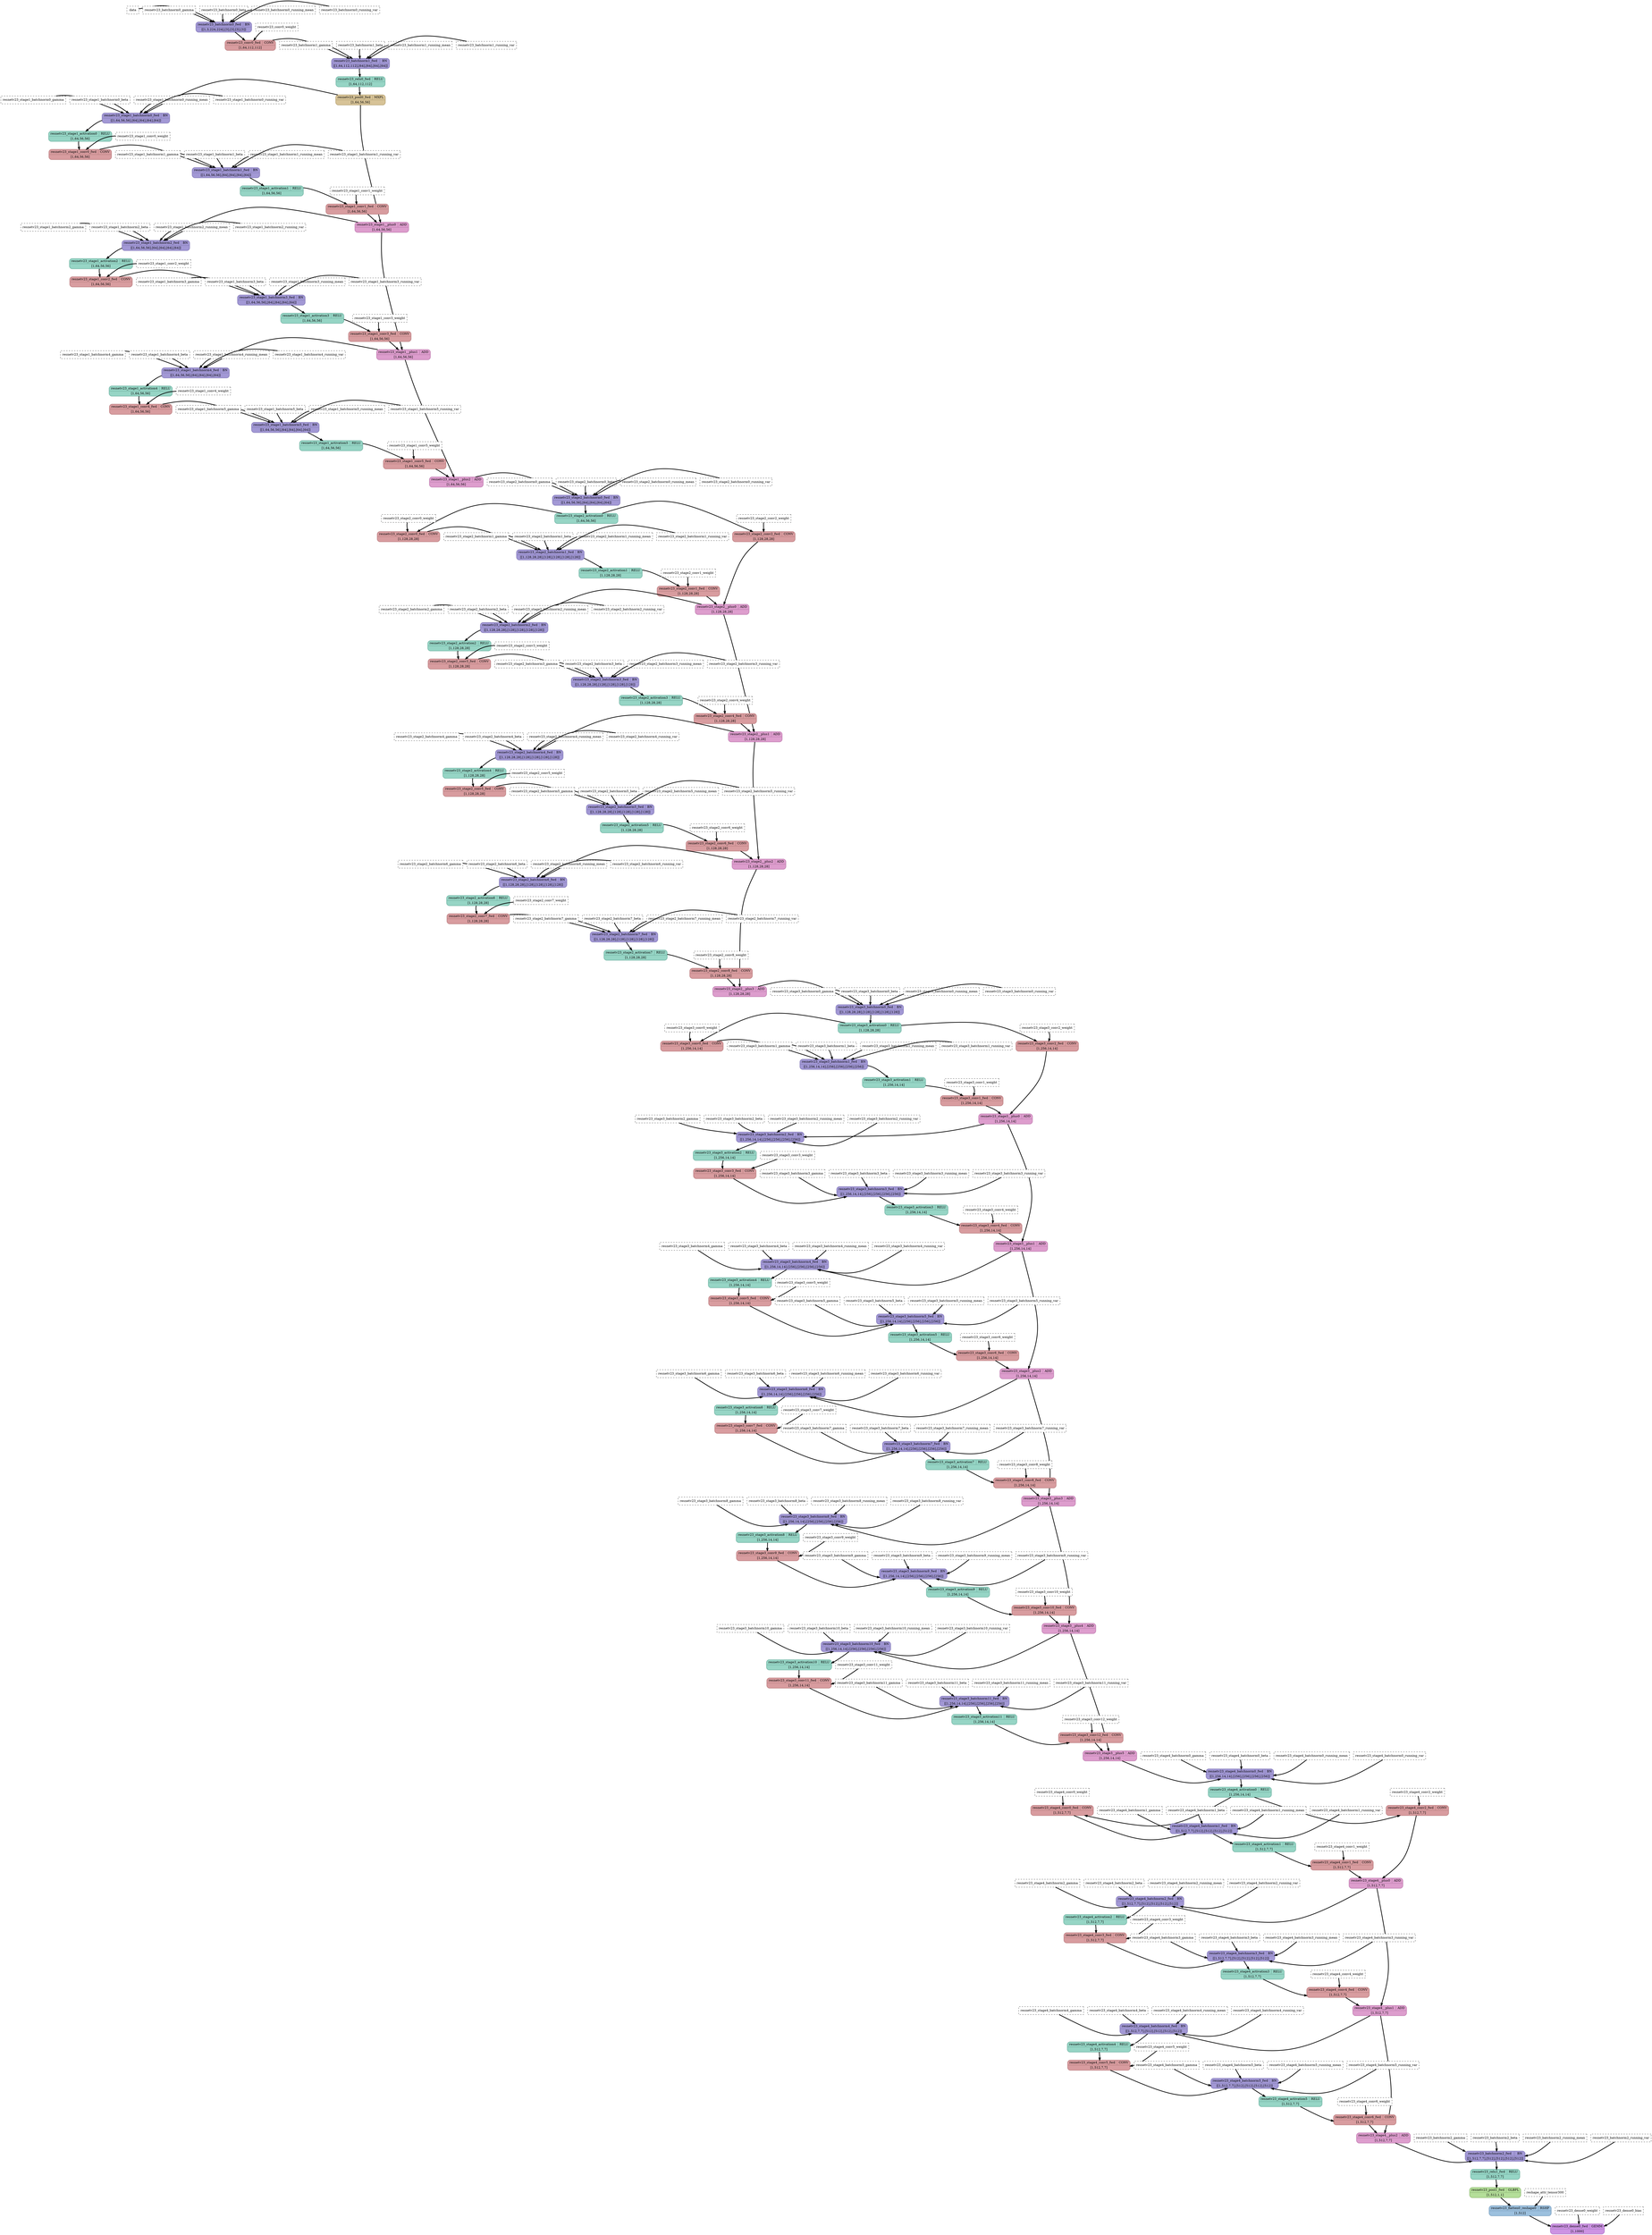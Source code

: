 strict digraph {
  graph [
    rankdir="TB"
    overlap=prism
    overlap_shrink=true
    splines=curved
  ];
  node [
    shape=Mrecord
  ];
  edge [
    penwidth=3
  ];

  // Node definitions.
  "data" [
    id=0
    name="data"
    type=constant_input
    label="data"
    inputs=""
    outputs=""
    shape=box
    style="filled,dashed"
    fillcolor="white"
  ];
  "resnetv23_batchnorm0_gamma" [
    id=1
    name="resnetv23_batchnorm0_gamma"
    type=constant_input
    label="resnetv23_batchnorm0_gamma"
    inputs=""
    outputs=""
    shape=box
    style="filled,dashed"
    fillcolor="white"
  ];
  "resnetv23_batchnorm0_beta" [
    id=2
    name="resnetv23_batchnorm0_beta"
    type=constant_input
    label="resnetv23_batchnorm0_beta"
    inputs=""
    outputs=""
    shape=box
    style="filled,dashed"
    fillcolor="white"
  ];
  "resnetv23_batchnorm0_running_mean" [
    id=3
    name="resnetv23_batchnorm0_running_mean"
    type=constant_input
    label="resnetv23_batchnorm0_running_mean"
    inputs=""
    outputs=""
    shape=box
    style="filled,dashed"
    fillcolor="white"
  ];
  "resnetv23_batchnorm0_running_var" [
    id=4
    name="resnetv23_batchnorm0_running_var"
    type=constant_input
    label="resnetv23_batchnorm0_running_var"
    inputs=""
    outputs=""
    shape=box
    style="filled,dashed"
    fillcolor="white"
  ];
  "resnetv23_batchnorm0_fwd" [
    id=5
    name="resnetv23_batchnorm0_fwd"
    type=BatchNormalization
    label="{ {resnetv23_batchnorm0_fwd  | BN} | [[1,3,224,224],[3],[3],[3],[3]] }"
    inputs="data;resnetv23_batchnorm0_gamma;resnetv23_batchnorm0_beta;resnetv23_batchnorm0_running_mean;resnetv23_batchnorm0_running_var"
    outputs="resnetv23_batchnorm0_fwd"
    penwidth=3
    style=filled
    color="#9087c2"
    fontcolor="#000000"
    fillcolor="#a298d5"
  ];
  "resnetv23_conv0_weight" [
    id=6
    name="resnetv23_conv0_weight"
    type=constant_input
    label="resnetv23_conv0_weight"
    inputs=""
    outputs=""
    shape=box
    style="filled,dashed"
    fillcolor="white"
  ];
  "resnetv23_conv0_fwd" [
    id=7
    name="resnetv23_conv0_fwd"
    type=Conv
    label="{ {resnetv23_conv0_fwd  | CONV} | [1,64,112,112] }"
    inputs="resnetv23_batchnorm0_fwd;resnetv23_conv0_weight"
    outputs="resnetv23_conv0_fwd"
    penwidth=3
    style=filled
    color="#c48a8c"
    fontcolor="#000000"
    fillcolor="#d89c9f"
  ];
  "resnetv23_batchnorm1_gamma" [
    id=8
    name="resnetv23_batchnorm1_gamma"
    type=constant_input
    label="resnetv23_batchnorm1_gamma"
    inputs=""
    outputs=""
    shape=box
    style="filled,dashed"
    fillcolor="white"
  ];
  "resnetv23_batchnorm1_beta" [
    id=9
    name="resnetv23_batchnorm1_beta"
    type=constant_input
    label="resnetv23_batchnorm1_beta"
    inputs=""
    outputs=""
    shape=box
    style="filled,dashed"
    fillcolor="white"
  ];
  "resnetv23_batchnorm1_running_mean" [
    id=10
    name="resnetv23_batchnorm1_running_mean"
    type=constant_input
    label="resnetv23_batchnorm1_running_mean"
    inputs=""
    outputs=""
    shape=box
    style="filled,dashed"
    fillcolor="white"
  ];
  "resnetv23_batchnorm1_running_var" [
    id=11
    name="resnetv23_batchnorm1_running_var"
    type=constant_input
    label="resnetv23_batchnorm1_running_var"
    inputs=""
    outputs=""
    shape=box
    style="filled,dashed"
    fillcolor="white"
  ];
  "resnetv23_batchnorm1_fwd" [
    id=12
    name="resnetv23_batchnorm1_fwd"
    type=BatchNormalization
    label="{ {resnetv23_batchnorm1_fwd  | BN} | [[1,64,112,112],[64],[64],[64],[64]] }"
    inputs="resnetv23_conv0_fwd;resnetv23_batchnorm1_gamma;resnetv23_batchnorm1_beta;resnetv23_batchnorm1_running_mean;resnetv23_batchnorm1_running_var"
    outputs="resnetv23_batchnorm1_fwd"
    penwidth=3
    style=filled
    color="#9087c2"
    fontcolor="#000000"
    fillcolor="#a298d5"
  ];
  "resnetv23_relu0_fwd" [
    id=13
    name="resnetv23_relu0_fwd"
    type=Relu
    label="{ {resnetv23_relu0_fwd  | RELU} | [1,64,112,112] }"
    inputs="resnetv23_batchnorm1_fwd"
    outputs="resnetv23_relu0_fwd"
    penwidth=3
    style=filled
    color="#80beaf"
    fontcolor="#000000"
    fillcolor="#96d5c5"
  ];
  "resnetv23_pool0_fwd" [
    id=14
    name="resnetv23_pool0_fwd"
    type=MaxPool
    label="{ {resnetv23_pool0_fwd  | MXPL} | [1,64,56,56] }"
    inputs="resnetv23_relu0_fwd"
    outputs="resnetv23_pool0_fwd"
    penwidth=3
    style=filled
    color="#c0ad82"
    fontcolor="#000000"
    fillcolor="#d7c397"
  ];
  "resnetv23_stage1_batchnorm0_gamma" [
    id=15
    name="resnetv23_stage1_batchnorm0_gamma"
    type=constant_input
    label="resnetv23_stage1_batchnorm0_gamma"
    inputs=""
    outputs=""
    shape=box
    style="filled,dashed"
    fillcolor="white"
  ];
  "resnetv23_stage1_batchnorm0_beta" [
    id=16
    name="resnetv23_stage1_batchnorm0_beta"
    type=constant_input
    label="resnetv23_stage1_batchnorm0_beta"
    inputs=""
    outputs=""
    shape=box
    style="filled,dashed"
    fillcolor="white"
  ];
  "resnetv23_stage1_batchnorm0_running_mean" [
    id=17
    name="resnetv23_stage1_batchnorm0_running_mean"
    type=constant_input
    label="resnetv23_stage1_batchnorm0_running_mean"
    inputs=""
    outputs=""
    shape=box
    style="filled,dashed"
    fillcolor="white"
  ];
  "resnetv23_stage1_batchnorm0_running_var" [
    id=18
    name="resnetv23_stage1_batchnorm0_running_var"
    type=constant_input
    label="resnetv23_stage1_batchnorm0_running_var"
    inputs=""
    outputs=""
    shape=box
    style="filled,dashed"
    fillcolor="white"
  ];
  "resnetv23_stage1_batchnorm0_fwd" [
    id=19
    name="resnetv23_stage1_batchnorm0_fwd"
    type=BatchNormalization
    label="{ {resnetv23_stage1_batchnorm0_fwd  | BN} | [[1,64,56,56],[64],[64],[64],[64]] }"
    inputs="resnetv23_pool0_fwd;resnetv23_stage1_batchnorm0_gamma;resnetv23_stage1_batchnorm0_beta;resnetv23_stage1_batchnorm0_running_mean;resnetv23_stage1_batchnorm0_running_var"
    outputs="resnetv23_stage1_batchnorm0_fwd"
    penwidth=3
    style=filled
    color="#9087c2"
    fontcolor="#000000"
    fillcolor="#a298d5"
  ];
  "resnetv23_stage1_activation0" [
    id=20
    name="resnetv23_stage1_activation0"
    type=Relu
    label="{ {resnetv23_stage1_activation0  | RELU} | [1,64,56,56] }"
    inputs="resnetv23_stage1_batchnorm0_fwd"
    outputs="resnetv23_stage1_activation0"
    penwidth=3
    style=filled
    color="#80beaf"
    fontcolor="#000000"
    fillcolor="#96d5c5"
  ];
  "resnetv23_stage1_conv0_weight" [
    id=21
    name="resnetv23_stage1_conv0_weight"
    type=constant_input
    label="resnetv23_stage1_conv0_weight"
    inputs=""
    outputs=""
    shape=box
    style="filled,dashed"
    fillcolor="white"
  ];
  "resnetv23_stage1_conv0_fwd" [
    id=22
    name="resnetv23_stage1_conv0_fwd"
    type=Conv
    label="{ {resnetv23_stage1_conv0_fwd  | CONV} | [1,64,56,56] }"
    inputs="resnetv23_stage1_activation0;resnetv23_stage1_conv0_weight"
    outputs="resnetv23_stage1_conv0_fwd"
    penwidth=3
    style=filled
    color="#c48a8c"
    fontcolor="#000000"
    fillcolor="#d89c9f"
  ];
  "resnetv23_stage1_batchnorm1_gamma" [
    id=23
    name="resnetv23_stage1_batchnorm1_gamma"
    type=constant_input
    label="resnetv23_stage1_batchnorm1_gamma"
    inputs=""
    outputs=""
    shape=box
    style="filled,dashed"
    fillcolor="white"
  ];
  "resnetv23_stage1_batchnorm1_beta" [
    id=24
    name="resnetv23_stage1_batchnorm1_beta"
    type=constant_input
    label="resnetv23_stage1_batchnorm1_beta"
    inputs=""
    outputs=""
    shape=box
    style="filled,dashed"
    fillcolor="white"
  ];
  "resnetv23_stage1_batchnorm1_running_mean" [
    id=25
    name="resnetv23_stage1_batchnorm1_running_mean"
    type=constant_input
    label="resnetv23_stage1_batchnorm1_running_mean"
    inputs=""
    outputs=""
    shape=box
    style="filled,dashed"
    fillcolor="white"
  ];
  "resnetv23_stage1_batchnorm1_running_var" [
    id=26
    name="resnetv23_stage1_batchnorm1_running_var"
    type=constant_input
    label="resnetv23_stage1_batchnorm1_running_var"
    inputs=""
    outputs=""
    shape=box
    style="filled,dashed"
    fillcolor="white"
  ];
  "resnetv23_stage1_batchnorm1_fwd" [
    id=27
    name="resnetv23_stage1_batchnorm1_fwd"
    type=BatchNormalization
    label="{ {resnetv23_stage1_batchnorm1_fwd  | BN} | [[1,64,56,56],[64],[64],[64],[64]] }"
    inputs="resnetv23_stage1_conv0_fwd;resnetv23_stage1_batchnorm1_gamma;resnetv23_stage1_batchnorm1_beta;resnetv23_stage1_batchnorm1_running_mean;resnetv23_stage1_batchnorm1_running_var"
    outputs="resnetv23_stage1_batchnorm1_fwd"
    penwidth=3
    style=filled
    color="#9087c2"
    fontcolor="#000000"
    fillcolor="#a298d5"
  ];
  "resnetv23_stage1_activation1" [
    id=28
    name="resnetv23_stage1_activation1"
    type=Relu
    label="{ {resnetv23_stage1_activation1  | RELU} | [1,64,56,56] }"
    inputs="resnetv23_stage1_batchnorm1_fwd"
    outputs="resnetv23_stage1_activation1"
    penwidth=3
    style=filled
    color="#80beaf"
    fontcolor="#000000"
    fillcolor="#96d5c5"
  ];
  "resnetv23_stage1_conv1_weight" [
    id=29
    name="resnetv23_stage1_conv1_weight"
    type=constant_input
    label="resnetv23_stage1_conv1_weight"
    inputs=""
    outputs=""
    shape=box
    style="filled,dashed"
    fillcolor="white"
  ];
  "resnetv23_stage1_conv1_fwd" [
    id=30
    name="resnetv23_stage1_conv1_fwd"
    type=Conv
    label="{ {resnetv23_stage1_conv1_fwd  | CONV} | [1,64,56,56] }"
    inputs="resnetv23_stage1_activation1;resnetv23_stage1_conv1_weight"
    outputs="resnetv23_stage1_conv1_fwd"
    penwidth=3
    style=filled
    color="#c48a8c"
    fontcolor="#000000"
    fillcolor="#d89c9f"
  ];
  "resnetv23_stage1__plus0" [
    id=31
    name="resnetv23_stage1__plus0"
    type=Add
    label="{ {resnetv23_stage1__plus0  | ADD} | [1,64,56,56] }"
    inputs="resnetv23_stage1_conv1_fwd;resnetv23_pool0_fwd"
    outputs="resnetv23_stage1__plus0"
    penwidth=3
    style=filled
    color="#c889b9"
    fontcolor="#000000"
    fillcolor="#dd9dcd"
  ];
  "resnetv23_stage1_batchnorm2_gamma" [
    id=32
    name="resnetv23_stage1_batchnorm2_gamma"
    type=constant_input
    label="resnetv23_stage1_batchnorm2_gamma"
    inputs=""
    outputs=""
    shape=box
    style="filled,dashed"
    fillcolor="white"
  ];
  "resnetv23_stage1_batchnorm2_beta" [
    id=33
    name="resnetv23_stage1_batchnorm2_beta"
    type=constant_input
    label="resnetv23_stage1_batchnorm2_beta"
    inputs=""
    outputs=""
    shape=box
    style="filled,dashed"
    fillcolor="white"
  ];
  "resnetv23_stage1_batchnorm2_running_mean" [
    id=34
    name="resnetv23_stage1_batchnorm2_running_mean"
    type=constant_input
    label="resnetv23_stage1_batchnorm2_running_mean"
    inputs=""
    outputs=""
    shape=box
    style="filled,dashed"
    fillcolor="white"
  ];
  "resnetv23_stage1_batchnorm2_running_var" [
    id=35
    name="resnetv23_stage1_batchnorm2_running_var"
    type=constant_input
    label="resnetv23_stage1_batchnorm2_running_var"
    inputs=""
    outputs=""
    shape=box
    style="filled,dashed"
    fillcolor="white"
  ];
  "resnetv23_stage1_batchnorm2_fwd" [
    id=36
    name="resnetv23_stage1_batchnorm2_fwd"
    type=BatchNormalization
    label="{ {resnetv23_stage1_batchnorm2_fwd  | BN} | [[1,64,56,56],[64],[64],[64],[64]] }"
    inputs="resnetv23_stage1__plus0;resnetv23_stage1_batchnorm2_gamma;resnetv23_stage1_batchnorm2_beta;resnetv23_stage1_batchnorm2_running_mean;resnetv23_stage1_batchnorm2_running_var"
    outputs="resnetv23_stage1_batchnorm2_fwd"
    penwidth=3
    style=filled
    color="#9087c2"
    fontcolor="#000000"
    fillcolor="#a298d5"
  ];
  "resnetv23_stage1_activation2" [
    id=37
    name="resnetv23_stage1_activation2"
    type=Relu
    label="{ {resnetv23_stage1_activation2  | RELU} | [1,64,56,56] }"
    inputs="resnetv23_stage1_batchnorm2_fwd"
    outputs="resnetv23_stage1_activation2"
    penwidth=3
    style=filled
    color="#80beaf"
    fontcolor="#000000"
    fillcolor="#96d5c5"
  ];
  "resnetv23_stage1_conv2_weight" [
    id=38
    name="resnetv23_stage1_conv2_weight"
    type=constant_input
    label="resnetv23_stage1_conv2_weight"
    inputs=""
    outputs=""
    shape=box
    style="filled,dashed"
    fillcolor="white"
  ];
  "resnetv23_stage1_conv2_fwd" [
    id=39
    name="resnetv23_stage1_conv2_fwd"
    type=Conv
    label="{ {resnetv23_stage1_conv2_fwd  | CONV} | [1,64,56,56] }"
    inputs="resnetv23_stage1_activation2;resnetv23_stage1_conv2_weight"
    outputs="resnetv23_stage1_conv2_fwd"
    penwidth=3
    style=filled
    color="#c48a8c"
    fontcolor="#000000"
    fillcolor="#d89c9f"
  ];
  "resnetv23_stage1_batchnorm3_gamma" [
    id=40
    name="resnetv23_stage1_batchnorm3_gamma"
    type=constant_input
    label="resnetv23_stage1_batchnorm3_gamma"
    inputs=""
    outputs=""
    shape=box
    style="filled,dashed"
    fillcolor="white"
  ];
  "resnetv23_stage1_batchnorm3_beta" [
    id=41
    name="resnetv23_stage1_batchnorm3_beta"
    type=constant_input
    label="resnetv23_stage1_batchnorm3_beta"
    inputs=""
    outputs=""
    shape=box
    style="filled,dashed"
    fillcolor="white"
  ];
  "resnetv23_stage1_batchnorm3_running_mean" [
    id=42
    name="resnetv23_stage1_batchnorm3_running_mean"
    type=constant_input
    label="resnetv23_stage1_batchnorm3_running_mean"
    inputs=""
    outputs=""
    shape=box
    style="filled,dashed"
    fillcolor="white"
  ];
  "resnetv23_stage1_batchnorm3_running_var" [
    id=43
    name="resnetv23_stage1_batchnorm3_running_var"
    type=constant_input
    label="resnetv23_stage1_batchnorm3_running_var"
    inputs=""
    outputs=""
    shape=box
    style="filled,dashed"
    fillcolor="white"
  ];
  "resnetv23_stage1_batchnorm3_fwd" [
    id=44
    name="resnetv23_stage1_batchnorm3_fwd"
    type=BatchNormalization
    label="{ {resnetv23_stage1_batchnorm3_fwd  | BN} | [[1,64,56,56],[64],[64],[64],[64]] }"
    inputs="resnetv23_stage1_conv2_fwd;resnetv23_stage1_batchnorm3_gamma;resnetv23_stage1_batchnorm3_beta;resnetv23_stage1_batchnorm3_running_mean;resnetv23_stage1_batchnorm3_running_var"
    outputs="resnetv23_stage1_batchnorm3_fwd"
    penwidth=3
    style=filled
    color="#9087c2"
    fontcolor="#000000"
    fillcolor="#a298d5"
  ];
  "resnetv23_stage1_activation3" [
    id=45
    name="resnetv23_stage1_activation3"
    type=Relu
    label="{ {resnetv23_stage1_activation3  | RELU} | [1,64,56,56] }"
    inputs="resnetv23_stage1_batchnorm3_fwd"
    outputs="resnetv23_stage1_activation3"
    penwidth=3
    style=filled
    color="#80beaf"
    fontcolor="#000000"
    fillcolor="#96d5c5"
  ];
  "resnetv23_stage1_conv3_weight" [
    id=46
    name="resnetv23_stage1_conv3_weight"
    type=constant_input
    label="resnetv23_stage1_conv3_weight"
    inputs=""
    outputs=""
    shape=box
    style="filled,dashed"
    fillcolor="white"
  ];
  "resnetv23_stage1_conv3_fwd" [
    id=47
    name="resnetv23_stage1_conv3_fwd"
    type=Conv
    label="{ {resnetv23_stage1_conv3_fwd  | CONV} | [1,64,56,56] }"
    inputs="resnetv23_stage1_activation3;resnetv23_stage1_conv3_weight"
    outputs="resnetv23_stage1_conv3_fwd"
    penwidth=3
    style=filled
    color="#c48a8c"
    fontcolor="#000000"
    fillcolor="#d89c9f"
  ];
  "resnetv23_stage1__plus1" [
    id=48
    name="resnetv23_stage1__plus1"
    type=Add
    label="{ {resnetv23_stage1__plus1  | ADD} | [1,64,56,56] }"
    inputs="resnetv23_stage1_conv3_fwd;resnetv23_stage1__plus0"
    outputs="resnetv23_stage1__plus1"
    penwidth=3
    style=filled
    color="#c889b9"
    fontcolor="#000000"
    fillcolor="#dd9dcd"
  ];
  "resnetv23_stage1_batchnorm4_gamma" [
    id=49
    name="resnetv23_stage1_batchnorm4_gamma"
    type=constant_input
    label="resnetv23_stage1_batchnorm4_gamma"
    inputs=""
    outputs=""
    shape=box
    style="filled,dashed"
    fillcolor="white"
  ];
  "resnetv23_stage1_batchnorm4_beta" [
    id=50
    name="resnetv23_stage1_batchnorm4_beta"
    type=constant_input
    label="resnetv23_stage1_batchnorm4_beta"
    inputs=""
    outputs=""
    shape=box
    style="filled,dashed"
    fillcolor="white"
  ];
  "resnetv23_stage1_batchnorm4_running_mean" [
    id=51
    name="resnetv23_stage1_batchnorm4_running_mean"
    type=constant_input
    label="resnetv23_stage1_batchnorm4_running_mean"
    inputs=""
    outputs=""
    shape=box
    style="filled,dashed"
    fillcolor="white"
  ];
  "resnetv23_stage1_batchnorm4_running_var" [
    id=52
    name="resnetv23_stage1_batchnorm4_running_var"
    type=constant_input
    label="resnetv23_stage1_batchnorm4_running_var"
    inputs=""
    outputs=""
    shape=box
    style="filled,dashed"
    fillcolor="white"
  ];
  "resnetv23_stage1_batchnorm4_fwd" [
    id=53
    name="resnetv23_stage1_batchnorm4_fwd"
    type=BatchNormalization
    label="{ {resnetv23_stage1_batchnorm4_fwd  | BN} | [[1,64,56,56],[64],[64],[64],[64]] }"
    inputs="resnetv23_stage1__plus1;resnetv23_stage1_batchnorm4_gamma;resnetv23_stage1_batchnorm4_beta;resnetv23_stage1_batchnorm4_running_mean;resnetv23_stage1_batchnorm4_running_var"
    outputs="resnetv23_stage1_batchnorm4_fwd"
    penwidth=3
    style=filled
    color="#9087c2"
    fontcolor="#000000"
    fillcolor="#a298d5"
  ];
  "resnetv23_stage1_activation4" [
    id=54
    name="resnetv23_stage1_activation4"
    type=Relu
    label="{ {resnetv23_stage1_activation4  | RELU} | [1,64,56,56] }"
    inputs="resnetv23_stage1_batchnorm4_fwd"
    outputs="resnetv23_stage1_activation4"
    penwidth=3
    style=filled
    color="#80beaf"
    fontcolor="#000000"
    fillcolor="#96d5c5"
  ];
  "resnetv23_stage1_conv4_weight" [
    id=55
    name="resnetv23_stage1_conv4_weight"
    type=constant_input
    label="resnetv23_stage1_conv4_weight"
    inputs=""
    outputs=""
    shape=box
    style="filled,dashed"
    fillcolor="white"
  ];
  "resnetv23_stage1_conv4_fwd" [
    id=56
    name="resnetv23_stage1_conv4_fwd"
    type=Conv
    label="{ {resnetv23_stage1_conv4_fwd  | CONV} | [1,64,56,56] }"
    inputs="resnetv23_stage1_activation4;resnetv23_stage1_conv4_weight"
    outputs="resnetv23_stage1_conv4_fwd"
    penwidth=3
    style=filled
    color="#c48a8c"
    fontcolor="#000000"
    fillcolor="#d89c9f"
  ];
  "resnetv23_stage1_batchnorm5_gamma" [
    id=57
    name="resnetv23_stage1_batchnorm5_gamma"
    type=constant_input
    label="resnetv23_stage1_batchnorm5_gamma"
    inputs=""
    outputs=""
    shape=box
    style="filled,dashed"
    fillcolor="white"
  ];
  "resnetv23_stage1_batchnorm5_beta" [
    id=58
    name="resnetv23_stage1_batchnorm5_beta"
    type=constant_input
    label="resnetv23_stage1_batchnorm5_beta"
    inputs=""
    outputs=""
    shape=box
    style="filled,dashed"
    fillcolor="white"
  ];
  "resnetv23_stage1_batchnorm5_running_mean" [
    id=59
    name="resnetv23_stage1_batchnorm5_running_mean"
    type=constant_input
    label="resnetv23_stage1_batchnorm5_running_mean"
    inputs=""
    outputs=""
    shape=box
    style="filled,dashed"
    fillcolor="white"
  ];
  "resnetv23_stage1_batchnorm5_running_var" [
    id=60
    name="resnetv23_stage1_batchnorm5_running_var"
    type=constant_input
    label="resnetv23_stage1_batchnorm5_running_var"
    inputs=""
    outputs=""
    shape=box
    style="filled,dashed"
    fillcolor="white"
  ];
  "resnetv23_stage1_batchnorm5_fwd" [
    id=61
    name="resnetv23_stage1_batchnorm5_fwd"
    type=BatchNormalization
    label="{ {resnetv23_stage1_batchnorm5_fwd  | BN} | [[1,64,56,56],[64],[64],[64],[64]] }"
    inputs="resnetv23_stage1_conv4_fwd;resnetv23_stage1_batchnorm5_gamma;resnetv23_stage1_batchnorm5_beta;resnetv23_stage1_batchnorm5_running_mean;resnetv23_stage1_batchnorm5_running_var"
    outputs="resnetv23_stage1_batchnorm5_fwd"
    penwidth=3
    style=filled
    color="#9087c2"
    fontcolor="#000000"
    fillcolor="#a298d5"
  ];
  "resnetv23_stage1_activation5" [
    id=62
    name="resnetv23_stage1_activation5"
    type=Relu
    label="{ {resnetv23_stage1_activation5  | RELU} | [1,64,56,56] }"
    inputs="resnetv23_stage1_batchnorm5_fwd"
    outputs="resnetv23_stage1_activation5"
    penwidth=3
    style=filled
    color="#80beaf"
    fontcolor="#000000"
    fillcolor="#96d5c5"
  ];
  "resnetv23_stage1_conv5_weight" [
    id=63
    name="resnetv23_stage1_conv5_weight"
    type=constant_input
    label="resnetv23_stage1_conv5_weight"
    inputs=""
    outputs=""
    shape=box
    style="filled,dashed"
    fillcolor="white"
  ];
  "resnetv23_stage1_conv5_fwd" [
    id=64
    name="resnetv23_stage1_conv5_fwd"
    type=Conv
    label="{ {resnetv23_stage1_conv5_fwd  | CONV} | [1,64,56,56] }"
    inputs="resnetv23_stage1_activation5;resnetv23_stage1_conv5_weight"
    outputs="resnetv23_stage1_conv5_fwd"
    penwidth=3
    style=filled
    color="#c48a8c"
    fontcolor="#000000"
    fillcolor="#d89c9f"
  ];
  "resnetv23_stage1__plus2" [
    id=65
    name="resnetv23_stage1__plus2"
    type=Add
    label="{ {resnetv23_stage1__plus2  | ADD} | [1,64,56,56] }"
    inputs="resnetv23_stage1_conv5_fwd;resnetv23_stage1__plus1"
    outputs="resnetv23_stage1__plus2"
    penwidth=3
    style=filled
    color="#c889b9"
    fontcolor="#000000"
    fillcolor="#dd9dcd"
  ];
  "resnetv23_stage2_batchnorm0_gamma" [
    id=66
    name="resnetv23_stage2_batchnorm0_gamma"
    type=constant_input
    label="resnetv23_stage2_batchnorm0_gamma"
    inputs=""
    outputs=""
    shape=box
    style="filled,dashed"
    fillcolor="white"
  ];
  "resnetv23_stage2_batchnorm0_beta" [
    id=67
    name="resnetv23_stage2_batchnorm0_beta"
    type=constant_input
    label="resnetv23_stage2_batchnorm0_beta"
    inputs=""
    outputs=""
    shape=box
    style="filled,dashed"
    fillcolor="white"
  ];
  "resnetv23_stage2_batchnorm0_running_mean" [
    id=68
    name="resnetv23_stage2_batchnorm0_running_mean"
    type=constant_input
    label="resnetv23_stage2_batchnorm0_running_mean"
    inputs=""
    outputs=""
    shape=box
    style="filled,dashed"
    fillcolor="white"
  ];
  "resnetv23_stage2_batchnorm0_running_var" [
    id=69
    name="resnetv23_stage2_batchnorm0_running_var"
    type=constant_input
    label="resnetv23_stage2_batchnorm0_running_var"
    inputs=""
    outputs=""
    shape=box
    style="filled,dashed"
    fillcolor="white"
  ];
  "resnetv23_stage2_batchnorm0_fwd" [
    id=70
    name="resnetv23_stage2_batchnorm0_fwd"
    type=BatchNormalization
    label="{ {resnetv23_stage2_batchnorm0_fwd  | BN} | [[1,64,56,56],[64],[64],[64],[64]] }"
    inputs="resnetv23_stage1__plus2;resnetv23_stage2_batchnorm0_gamma;resnetv23_stage2_batchnorm0_beta;resnetv23_stage2_batchnorm0_running_mean;resnetv23_stage2_batchnorm0_running_var"
    outputs="resnetv23_stage2_batchnorm0_fwd"
    penwidth=3
    style=filled
    color="#9087c2"
    fontcolor="#000000"
    fillcolor="#a298d5"
  ];
  "resnetv23_stage2_activation0" [
    id=71
    name="resnetv23_stage2_activation0"
    type=Relu
    label="{ {resnetv23_stage2_activation0  | RELU} | [1,64,56,56] }"
    inputs="resnetv23_stage2_batchnorm0_fwd"
    outputs="resnetv23_stage2_activation0"
    penwidth=3
    style=filled
    color="#80beaf"
    fontcolor="#000000"
    fillcolor="#96d5c5"
  ];
  "resnetv23_stage2_conv0_weight" [
    id=72
    name="resnetv23_stage2_conv0_weight"
    type=constant_input
    label="resnetv23_stage2_conv0_weight"
    inputs=""
    outputs=""
    shape=box
    style="filled,dashed"
    fillcolor="white"
  ];
  "resnetv23_stage2_conv0_fwd" [
    id=73
    name="resnetv23_stage2_conv0_fwd"
    type=Conv
    label="{ {resnetv23_stage2_conv0_fwd  | CONV} | [1,128,28,28] }"
    inputs="resnetv23_stage2_activation0;resnetv23_stage2_conv0_weight"
    outputs="resnetv23_stage2_conv0_fwd"
    penwidth=3
    style=filled
    color="#c48a8c"
    fontcolor="#000000"
    fillcolor="#d89c9f"
  ];
  "resnetv23_stage2_batchnorm1_gamma" [
    id=74
    name="resnetv23_stage2_batchnorm1_gamma"
    type=constant_input
    label="resnetv23_stage2_batchnorm1_gamma"
    inputs=""
    outputs=""
    shape=box
    style="filled,dashed"
    fillcolor="white"
  ];
  "resnetv23_stage2_batchnorm1_beta" [
    id=75
    name="resnetv23_stage2_batchnorm1_beta"
    type=constant_input
    label="resnetv23_stage2_batchnorm1_beta"
    inputs=""
    outputs=""
    shape=box
    style="filled,dashed"
    fillcolor="white"
  ];
  "resnetv23_stage2_batchnorm1_running_mean" [
    id=76
    name="resnetv23_stage2_batchnorm1_running_mean"
    type=constant_input
    label="resnetv23_stage2_batchnorm1_running_mean"
    inputs=""
    outputs=""
    shape=box
    style="filled,dashed"
    fillcolor="white"
  ];
  "resnetv23_stage2_batchnorm1_running_var" [
    id=77
    name="resnetv23_stage2_batchnorm1_running_var"
    type=constant_input
    label="resnetv23_stage2_batchnorm1_running_var"
    inputs=""
    outputs=""
    shape=box
    style="filled,dashed"
    fillcolor="white"
  ];
  "resnetv23_stage2_batchnorm1_fwd" [
    id=78
    name="resnetv23_stage2_batchnorm1_fwd"
    type=BatchNormalization
    label="{ {resnetv23_stage2_batchnorm1_fwd  | BN} | [[1,128,28,28],[128],[128],[128],[128]] }"
    inputs="resnetv23_stage2_conv0_fwd;resnetv23_stage2_batchnorm1_gamma;resnetv23_stage2_batchnorm1_beta;resnetv23_stage2_batchnorm1_running_mean;resnetv23_stage2_batchnorm1_running_var"
    outputs="resnetv23_stage2_batchnorm1_fwd"
    penwidth=3
    style=filled
    color="#9087c2"
    fontcolor="#000000"
    fillcolor="#a298d5"
  ];
  "resnetv23_stage2_activation1" [
    id=79
    name="resnetv23_stage2_activation1"
    type=Relu
    label="{ {resnetv23_stage2_activation1  | RELU} | [1,128,28,28] }"
    inputs="resnetv23_stage2_batchnorm1_fwd"
    outputs="resnetv23_stage2_activation1"
    penwidth=3
    style=filled
    color="#80beaf"
    fontcolor="#000000"
    fillcolor="#96d5c5"
  ];
  "resnetv23_stage2_conv1_weight" [
    id=80
    name="resnetv23_stage2_conv1_weight"
    type=constant_input
    label="resnetv23_stage2_conv1_weight"
    inputs=""
    outputs=""
    shape=box
    style="filled,dashed"
    fillcolor="white"
  ];
  "resnetv23_stage2_conv1_fwd" [
    id=81
    name="resnetv23_stage2_conv1_fwd"
    type=Conv
    label="{ {resnetv23_stage2_conv1_fwd  | CONV} | [1,128,28,28] }"
    inputs="resnetv23_stage2_activation1;resnetv23_stage2_conv1_weight"
    outputs="resnetv23_stage2_conv1_fwd"
    penwidth=3
    style=filled
    color="#c48a8c"
    fontcolor="#000000"
    fillcolor="#d89c9f"
  ];
  "resnetv23_stage2_conv2_weight" [
    id=82
    name="resnetv23_stage2_conv2_weight"
    type=constant_input
    label="resnetv23_stage2_conv2_weight"
    inputs=""
    outputs=""
    shape=box
    style="filled,dashed"
    fillcolor="white"
  ];
  "resnetv23_stage2_conv2_fwd" [
    id=83
    name="resnetv23_stage2_conv2_fwd"
    type=Conv
    label="{ {resnetv23_stage2_conv2_fwd  | CONV} | [1,128,28,28] }"
    inputs="resnetv23_stage2_activation0;resnetv23_stage2_conv2_weight"
    outputs="resnetv23_stage2_conv2_fwd"
    penwidth=3
    style=filled
    color="#c48a8c"
    fontcolor="#000000"
    fillcolor="#d89c9f"
  ];
  "resnetv23_stage2__plus0" [
    id=84
    name="resnetv23_stage2__plus0"
    type=Add
    label="{ {resnetv23_stage2__plus0  | ADD} | [1,128,28,28] }"
    inputs="resnetv23_stage2_conv1_fwd;resnetv23_stage2_conv2_fwd"
    outputs="resnetv23_stage2__plus0"
    penwidth=3
    style=filled
    color="#c889b9"
    fontcolor="#000000"
    fillcolor="#dd9dcd"
  ];
  "resnetv23_stage2_batchnorm2_gamma" [
    id=85
    name="resnetv23_stage2_batchnorm2_gamma"
    type=constant_input
    label="resnetv23_stage2_batchnorm2_gamma"
    inputs=""
    outputs=""
    shape=box
    style="filled,dashed"
    fillcolor="white"
  ];
  "resnetv23_stage2_batchnorm2_beta" [
    id=86
    name="resnetv23_stage2_batchnorm2_beta"
    type=constant_input
    label="resnetv23_stage2_batchnorm2_beta"
    inputs=""
    outputs=""
    shape=box
    style="filled,dashed"
    fillcolor="white"
  ];
  "resnetv23_stage2_batchnorm2_running_mean" [
    id=87
    name="resnetv23_stage2_batchnorm2_running_mean"
    type=constant_input
    label="resnetv23_stage2_batchnorm2_running_mean"
    inputs=""
    outputs=""
    shape=box
    style="filled,dashed"
    fillcolor="white"
  ];
  "resnetv23_stage2_batchnorm2_running_var" [
    id=88
    name="resnetv23_stage2_batchnorm2_running_var"
    type=constant_input
    label="resnetv23_stage2_batchnorm2_running_var"
    inputs=""
    outputs=""
    shape=box
    style="filled,dashed"
    fillcolor="white"
  ];
  "resnetv23_stage2_batchnorm2_fwd" [
    id=89
    name="resnetv23_stage2_batchnorm2_fwd"
    type=BatchNormalization
    label="{ {resnetv23_stage2_batchnorm2_fwd  | BN} | [[1,128,28,28],[128],[128],[128],[128]] }"
    inputs="resnetv23_stage2__plus0;resnetv23_stage2_batchnorm2_gamma;resnetv23_stage2_batchnorm2_beta;resnetv23_stage2_batchnorm2_running_mean;resnetv23_stage2_batchnorm2_running_var"
    outputs="resnetv23_stage2_batchnorm2_fwd"
    penwidth=3
    style=filled
    color="#9087c2"
    fontcolor="#000000"
    fillcolor="#a298d5"
  ];
  "resnetv23_stage2_activation2" [
    id=90
    name="resnetv23_stage2_activation2"
    type=Relu
    label="{ {resnetv23_stage2_activation2  | RELU} | [1,128,28,28] }"
    inputs="resnetv23_stage2_batchnorm2_fwd"
    outputs="resnetv23_stage2_activation2"
    penwidth=3
    style=filled
    color="#80beaf"
    fontcolor="#000000"
    fillcolor="#96d5c5"
  ];
  "resnetv23_stage2_conv3_weight" [
    id=91
    name="resnetv23_stage2_conv3_weight"
    type=constant_input
    label="resnetv23_stage2_conv3_weight"
    inputs=""
    outputs=""
    shape=box
    style="filled,dashed"
    fillcolor="white"
  ];
  "resnetv23_stage2_conv3_fwd" [
    id=92
    name="resnetv23_stage2_conv3_fwd"
    type=Conv
    label="{ {resnetv23_stage2_conv3_fwd  | CONV} | [1,128,28,28] }"
    inputs="resnetv23_stage2_activation2;resnetv23_stage2_conv3_weight"
    outputs="resnetv23_stage2_conv3_fwd"
    penwidth=3
    style=filled
    color="#c48a8c"
    fontcolor="#000000"
    fillcolor="#d89c9f"
  ];
  "resnetv23_stage2_batchnorm3_gamma" [
    id=93
    name="resnetv23_stage2_batchnorm3_gamma"
    type=constant_input
    label="resnetv23_stage2_batchnorm3_gamma"
    inputs=""
    outputs=""
    shape=box
    style="filled,dashed"
    fillcolor="white"
  ];
  "resnetv23_stage2_batchnorm3_beta" [
    id=94
    name="resnetv23_stage2_batchnorm3_beta"
    type=constant_input
    label="resnetv23_stage2_batchnorm3_beta"
    inputs=""
    outputs=""
    shape=box
    style="filled,dashed"
    fillcolor="white"
  ];
  "resnetv23_stage2_batchnorm3_running_mean" [
    id=95
    name="resnetv23_stage2_batchnorm3_running_mean"
    type=constant_input
    label="resnetv23_stage2_batchnorm3_running_mean"
    inputs=""
    outputs=""
    shape=box
    style="filled,dashed"
    fillcolor="white"
  ];
  "resnetv23_stage2_batchnorm3_running_var" [
    id=96
    name="resnetv23_stage2_batchnorm3_running_var"
    type=constant_input
    label="resnetv23_stage2_batchnorm3_running_var"
    inputs=""
    outputs=""
    shape=box
    style="filled,dashed"
    fillcolor="white"
  ];
  "resnetv23_stage2_batchnorm3_fwd" [
    id=97
    name="resnetv23_stage2_batchnorm3_fwd"
    type=BatchNormalization
    label="{ {resnetv23_stage2_batchnorm3_fwd  | BN} | [[1,128,28,28],[128],[128],[128],[128]] }"
    inputs="resnetv23_stage2_conv3_fwd;resnetv23_stage2_batchnorm3_gamma;resnetv23_stage2_batchnorm3_beta;resnetv23_stage2_batchnorm3_running_mean;resnetv23_stage2_batchnorm3_running_var"
    outputs="resnetv23_stage2_batchnorm3_fwd"
    penwidth=3
    style=filled
    color="#9087c2"
    fontcolor="#000000"
    fillcolor="#a298d5"
  ];
  "resnetv23_stage2_activation3" [
    id=98
    name="resnetv23_stage2_activation3"
    type=Relu
    label="{ {resnetv23_stage2_activation3  | RELU} | [1,128,28,28] }"
    inputs="resnetv23_stage2_batchnorm3_fwd"
    outputs="resnetv23_stage2_activation3"
    penwidth=3
    style=filled
    color="#80beaf"
    fontcolor="#000000"
    fillcolor="#96d5c5"
  ];
  "resnetv23_stage2_conv4_weight" [
    id=99
    name="resnetv23_stage2_conv4_weight"
    type=constant_input
    label="resnetv23_stage2_conv4_weight"
    inputs=""
    outputs=""
    shape=box
    style="filled,dashed"
    fillcolor="white"
  ];
  "resnetv23_stage2_conv4_fwd" [
    id=100
    name="resnetv23_stage2_conv4_fwd"
    type=Conv
    label="{ {resnetv23_stage2_conv4_fwd  | CONV} | [1,128,28,28] }"
    inputs="resnetv23_stage2_activation3;resnetv23_stage2_conv4_weight"
    outputs="resnetv23_stage2_conv4_fwd"
    penwidth=3
    style=filled
    color="#c48a8c"
    fontcolor="#000000"
    fillcolor="#d89c9f"
  ];
  "resnetv23_stage2__plus1" [
    id=101
    name="resnetv23_stage2__plus1"
    type=Add
    label="{ {resnetv23_stage2__plus1  | ADD} | [1,128,28,28] }"
    inputs="resnetv23_stage2_conv4_fwd;resnetv23_stage2__plus0"
    outputs="resnetv23_stage2__plus1"
    penwidth=3
    style=filled
    color="#c889b9"
    fontcolor="#000000"
    fillcolor="#dd9dcd"
  ];
  "resnetv23_stage2_batchnorm4_gamma" [
    id=102
    name="resnetv23_stage2_batchnorm4_gamma"
    type=constant_input
    label="resnetv23_stage2_batchnorm4_gamma"
    inputs=""
    outputs=""
    shape=box
    style="filled,dashed"
    fillcolor="white"
  ];
  "resnetv23_stage2_batchnorm4_beta" [
    id=103
    name="resnetv23_stage2_batchnorm4_beta"
    type=constant_input
    label="resnetv23_stage2_batchnorm4_beta"
    inputs=""
    outputs=""
    shape=box
    style="filled,dashed"
    fillcolor="white"
  ];
  "resnetv23_stage2_batchnorm4_running_mean" [
    id=104
    name="resnetv23_stage2_batchnorm4_running_mean"
    type=constant_input
    label="resnetv23_stage2_batchnorm4_running_mean"
    inputs=""
    outputs=""
    shape=box
    style="filled,dashed"
    fillcolor="white"
  ];
  "resnetv23_stage2_batchnorm4_running_var" [
    id=105
    name="resnetv23_stage2_batchnorm4_running_var"
    type=constant_input
    label="resnetv23_stage2_batchnorm4_running_var"
    inputs=""
    outputs=""
    shape=box
    style="filled,dashed"
    fillcolor="white"
  ];
  "resnetv23_stage2_batchnorm4_fwd" [
    id=106
    name="resnetv23_stage2_batchnorm4_fwd"
    type=BatchNormalization
    label="{ {resnetv23_stage2_batchnorm4_fwd  | BN} | [[1,128,28,28],[128],[128],[128],[128]] }"
    inputs="resnetv23_stage2__plus1;resnetv23_stage2_batchnorm4_gamma;resnetv23_stage2_batchnorm4_beta;resnetv23_stage2_batchnorm4_running_mean;resnetv23_stage2_batchnorm4_running_var"
    outputs="resnetv23_stage2_batchnorm4_fwd"
    penwidth=3
    style=filled
    color="#9087c2"
    fontcolor="#000000"
    fillcolor="#a298d5"
  ];
  "resnetv23_stage2_activation4" [
    id=107
    name="resnetv23_stage2_activation4"
    type=Relu
    label="{ {resnetv23_stage2_activation4  | RELU} | [1,128,28,28] }"
    inputs="resnetv23_stage2_batchnorm4_fwd"
    outputs="resnetv23_stage2_activation4"
    penwidth=3
    style=filled
    color="#80beaf"
    fontcolor="#000000"
    fillcolor="#96d5c5"
  ];
  "resnetv23_stage2_conv5_weight" [
    id=108
    name="resnetv23_stage2_conv5_weight"
    type=constant_input
    label="resnetv23_stage2_conv5_weight"
    inputs=""
    outputs=""
    shape=box
    style="filled,dashed"
    fillcolor="white"
  ];
  "resnetv23_stage2_conv5_fwd" [
    id=109
    name="resnetv23_stage2_conv5_fwd"
    type=Conv
    label="{ {resnetv23_stage2_conv5_fwd  | CONV} | [1,128,28,28] }"
    inputs="resnetv23_stage2_activation4;resnetv23_stage2_conv5_weight"
    outputs="resnetv23_stage2_conv5_fwd"
    penwidth=3
    style=filled
    color="#c48a8c"
    fontcolor="#000000"
    fillcolor="#d89c9f"
  ];
  "resnetv23_stage2_batchnorm5_gamma" [
    id=110
    name="resnetv23_stage2_batchnorm5_gamma"
    type=constant_input
    label="resnetv23_stage2_batchnorm5_gamma"
    inputs=""
    outputs=""
    shape=box
    style="filled,dashed"
    fillcolor="white"
  ];
  "resnetv23_stage2_batchnorm5_beta" [
    id=111
    name="resnetv23_stage2_batchnorm5_beta"
    type=constant_input
    label="resnetv23_stage2_batchnorm5_beta"
    inputs=""
    outputs=""
    shape=box
    style="filled,dashed"
    fillcolor="white"
  ];
  "resnetv23_stage2_batchnorm5_running_mean" [
    id=112
    name="resnetv23_stage2_batchnorm5_running_mean"
    type=constant_input
    label="resnetv23_stage2_batchnorm5_running_mean"
    inputs=""
    outputs=""
    shape=box
    style="filled,dashed"
    fillcolor="white"
  ];
  "resnetv23_stage2_batchnorm5_running_var" [
    id=113
    name="resnetv23_stage2_batchnorm5_running_var"
    type=constant_input
    label="resnetv23_stage2_batchnorm5_running_var"
    inputs=""
    outputs=""
    shape=box
    style="filled,dashed"
    fillcolor="white"
  ];
  "resnetv23_stage2_batchnorm5_fwd" [
    id=114
    name="resnetv23_stage2_batchnorm5_fwd"
    type=BatchNormalization
    label="{ {resnetv23_stage2_batchnorm5_fwd  | BN} | [[1,128,28,28],[128],[128],[128],[128]] }"
    inputs="resnetv23_stage2_conv5_fwd;resnetv23_stage2_batchnorm5_gamma;resnetv23_stage2_batchnorm5_beta;resnetv23_stage2_batchnorm5_running_mean;resnetv23_stage2_batchnorm5_running_var"
    outputs="resnetv23_stage2_batchnorm5_fwd"
    penwidth=3
    style=filled
    color="#9087c2"
    fontcolor="#000000"
    fillcolor="#a298d5"
  ];
  "resnetv23_stage2_activation5" [
    id=115
    name="resnetv23_stage2_activation5"
    type=Relu
    label="{ {resnetv23_stage2_activation5  | RELU} | [1,128,28,28] }"
    inputs="resnetv23_stage2_batchnorm5_fwd"
    outputs="resnetv23_stage2_activation5"
    penwidth=3
    style=filled
    color="#80beaf"
    fontcolor="#000000"
    fillcolor="#96d5c5"
  ];
  "resnetv23_stage2_conv6_weight" [
    id=116
    name="resnetv23_stage2_conv6_weight"
    type=constant_input
    label="resnetv23_stage2_conv6_weight"
    inputs=""
    outputs=""
    shape=box
    style="filled,dashed"
    fillcolor="white"
  ];
  "resnetv23_stage2_conv6_fwd" [
    id=117
    name="resnetv23_stage2_conv6_fwd"
    type=Conv
    label="{ {resnetv23_stage2_conv6_fwd  | CONV} | [1,128,28,28] }"
    inputs="resnetv23_stage2_activation5;resnetv23_stage2_conv6_weight"
    outputs="resnetv23_stage2_conv6_fwd"
    penwidth=3
    style=filled
    color="#c48a8c"
    fontcolor="#000000"
    fillcolor="#d89c9f"
  ];
  "resnetv23_stage2__plus2" [
    id=118
    name="resnetv23_stage2__plus2"
    type=Add
    label="{ {resnetv23_stage2__plus2  | ADD} | [1,128,28,28] }"
    inputs="resnetv23_stage2_conv6_fwd;resnetv23_stage2__plus1"
    outputs="resnetv23_stage2__plus2"
    penwidth=3
    style=filled
    color="#c889b9"
    fontcolor="#000000"
    fillcolor="#dd9dcd"
  ];
  "resnetv23_stage2_batchnorm6_gamma" [
    id=119
    name="resnetv23_stage2_batchnorm6_gamma"
    type=constant_input
    label="resnetv23_stage2_batchnorm6_gamma"
    inputs=""
    outputs=""
    shape=box
    style="filled,dashed"
    fillcolor="white"
  ];
  "resnetv23_stage2_batchnorm6_beta" [
    id=120
    name="resnetv23_stage2_batchnorm6_beta"
    type=constant_input
    label="resnetv23_stage2_batchnorm6_beta"
    inputs=""
    outputs=""
    shape=box
    style="filled,dashed"
    fillcolor="white"
  ];
  "resnetv23_stage2_batchnorm6_running_mean" [
    id=121
    name="resnetv23_stage2_batchnorm6_running_mean"
    type=constant_input
    label="resnetv23_stage2_batchnorm6_running_mean"
    inputs=""
    outputs=""
    shape=box
    style="filled,dashed"
    fillcolor="white"
  ];
  "resnetv23_stage2_batchnorm6_running_var" [
    id=122
    name="resnetv23_stage2_batchnorm6_running_var"
    type=constant_input
    label="resnetv23_stage2_batchnorm6_running_var"
    inputs=""
    outputs=""
    shape=box
    style="filled,dashed"
    fillcolor="white"
  ];
  "resnetv23_stage2_batchnorm6_fwd" [
    id=123
    name="resnetv23_stage2_batchnorm6_fwd"
    type=BatchNormalization
    label="{ {resnetv23_stage2_batchnorm6_fwd  | BN} | [[1,128,28,28],[128],[128],[128],[128]] }"
    inputs="resnetv23_stage2__plus2;resnetv23_stage2_batchnorm6_gamma;resnetv23_stage2_batchnorm6_beta;resnetv23_stage2_batchnorm6_running_mean;resnetv23_stage2_batchnorm6_running_var"
    outputs="resnetv23_stage2_batchnorm6_fwd"
    penwidth=3
    style=filled
    color="#9087c2"
    fontcolor="#000000"
    fillcolor="#a298d5"
  ];
  "resnetv23_stage2_activation6" [
    id=124
    name="resnetv23_stage2_activation6"
    type=Relu
    label="{ {resnetv23_stage2_activation6  | RELU} | [1,128,28,28] }"
    inputs="resnetv23_stage2_batchnorm6_fwd"
    outputs="resnetv23_stage2_activation6"
    penwidth=3
    style=filled
    color="#80beaf"
    fontcolor="#000000"
    fillcolor="#96d5c5"
  ];
  "resnetv23_stage2_conv7_weight" [
    id=125
    name="resnetv23_stage2_conv7_weight"
    type=constant_input
    label="resnetv23_stage2_conv7_weight"
    inputs=""
    outputs=""
    shape=box
    style="filled,dashed"
    fillcolor="white"
  ];
  "resnetv23_stage2_conv7_fwd" [
    id=126
    name="resnetv23_stage2_conv7_fwd"
    type=Conv
    label="{ {resnetv23_stage2_conv7_fwd  | CONV} | [1,128,28,28] }"
    inputs="resnetv23_stage2_activation6;resnetv23_stage2_conv7_weight"
    outputs="resnetv23_stage2_conv7_fwd"
    penwidth=3
    style=filled
    color="#c48a8c"
    fontcolor="#000000"
    fillcolor="#d89c9f"
  ];
  "resnetv23_stage2_batchnorm7_gamma" [
    id=127
    name="resnetv23_stage2_batchnorm7_gamma"
    type=constant_input
    label="resnetv23_stage2_batchnorm7_gamma"
    inputs=""
    outputs=""
    shape=box
    style="filled,dashed"
    fillcolor="white"
  ];
  "resnetv23_stage2_batchnorm7_beta" [
    id=128
    name="resnetv23_stage2_batchnorm7_beta"
    type=constant_input
    label="resnetv23_stage2_batchnorm7_beta"
    inputs=""
    outputs=""
    shape=box
    style="filled,dashed"
    fillcolor="white"
  ];
  "resnetv23_stage2_batchnorm7_running_mean" [
    id=129
    name="resnetv23_stage2_batchnorm7_running_mean"
    type=constant_input
    label="resnetv23_stage2_batchnorm7_running_mean"
    inputs=""
    outputs=""
    shape=box
    style="filled,dashed"
    fillcolor="white"
  ];
  "resnetv23_stage2_batchnorm7_running_var" [
    id=130
    name="resnetv23_stage2_batchnorm7_running_var"
    type=constant_input
    label="resnetv23_stage2_batchnorm7_running_var"
    inputs=""
    outputs=""
    shape=box
    style="filled,dashed"
    fillcolor="white"
  ];
  "resnetv23_stage2_batchnorm7_fwd" [
    id=131
    name="resnetv23_stage2_batchnorm7_fwd"
    type=BatchNormalization
    label="{ {resnetv23_stage2_batchnorm7_fwd  | BN} | [[1,128,28,28],[128],[128],[128],[128]] }"
    inputs="resnetv23_stage2_conv7_fwd;resnetv23_stage2_batchnorm7_gamma;resnetv23_stage2_batchnorm7_beta;resnetv23_stage2_batchnorm7_running_mean;resnetv23_stage2_batchnorm7_running_var"
    outputs="resnetv23_stage2_batchnorm7_fwd"
    penwidth=3
    style=filled
    color="#9087c2"
    fontcolor="#000000"
    fillcolor="#a298d5"
  ];
  "resnetv23_stage2_activation7" [
    id=132
    name="resnetv23_stage2_activation7"
    type=Relu
    label="{ {resnetv23_stage2_activation7  | RELU} | [1,128,28,28] }"
    inputs="resnetv23_stage2_batchnorm7_fwd"
    outputs="resnetv23_stage2_activation7"
    penwidth=3
    style=filled
    color="#80beaf"
    fontcolor="#000000"
    fillcolor="#96d5c5"
  ];
  "resnetv23_stage2_conv8_weight" [
    id=133
    name="resnetv23_stage2_conv8_weight"
    type=constant_input
    label="resnetv23_stage2_conv8_weight"
    inputs=""
    outputs=""
    shape=box
    style="filled,dashed"
    fillcolor="white"
  ];
  "resnetv23_stage2_conv8_fwd" [
    id=134
    name="resnetv23_stage2_conv8_fwd"
    type=Conv
    label="{ {resnetv23_stage2_conv8_fwd  | CONV} | [1,128,28,28] }"
    inputs="resnetv23_stage2_activation7;resnetv23_stage2_conv8_weight"
    outputs="resnetv23_stage2_conv8_fwd"
    penwidth=3
    style=filled
    color="#c48a8c"
    fontcolor="#000000"
    fillcolor="#d89c9f"
  ];
  "resnetv23_stage2__plus3" [
    id=135
    name="resnetv23_stage2__plus3"
    type=Add
    label="{ {resnetv23_stage2__plus3  | ADD} | [1,128,28,28] }"
    inputs="resnetv23_stage2_conv8_fwd;resnetv23_stage2__plus2"
    outputs="resnetv23_stage2__plus3"
    penwidth=3
    style=filled
    color="#c889b9"
    fontcolor="#000000"
    fillcolor="#dd9dcd"
  ];
  "resnetv23_stage3_batchnorm0_gamma" [
    id=136
    name="resnetv23_stage3_batchnorm0_gamma"
    type=constant_input
    label="resnetv23_stage3_batchnorm0_gamma"
    inputs=""
    outputs=""
    shape=box
    style="filled,dashed"
    fillcolor="white"
  ];
  "resnetv23_stage3_batchnorm0_beta" [
    id=137
    name="resnetv23_stage3_batchnorm0_beta"
    type=constant_input
    label="resnetv23_stage3_batchnorm0_beta"
    inputs=""
    outputs=""
    shape=box
    style="filled,dashed"
    fillcolor="white"
  ];
  "resnetv23_stage3_batchnorm0_running_mean" [
    id=138
    name="resnetv23_stage3_batchnorm0_running_mean"
    type=constant_input
    label="resnetv23_stage3_batchnorm0_running_mean"
    inputs=""
    outputs=""
    shape=box
    style="filled,dashed"
    fillcolor="white"
  ];
  "resnetv23_stage3_batchnorm0_running_var" [
    id=139
    name="resnetv23_stage3_batchnorm0_running_var"
    type=constant_input
    label="resnetv23_stage3_batchnorm0_running_var"
    inputs=""
    outputs=""
    shape=box
    style="filled,dashed"
    fillcolor="white"
  ];
  "resnetv23_stage3_batchnorm0_fwd" [
    id=140
    name="resnetv23_stage3_batchnorm0_fwd"
    type=BatchNormalization
    label="{ {resnetv23_stage3_batchnorm0_fwd  | BN} | [[1,128,28,28],[128],[128],[128],[128]] }"
    inputs="resnetv23_stage2__plus3;resnetv23_stage3_batchnorm0_gamma;resnetv23_stage3_batchnorm0_beta;resnetv23_stage3_batchnorm0_running_mean;resnetv23_stage3_batchnorm0_running_var"
    outputs="resnetv23_stage3_batchnorm0_fwd"
    penwidth=3
    style=filled
    color="#9087c2"
    fontcolor="#000000"
    fillcolor="#a298d5"
  ];
  "resnetv23_stage3_activation0" [
    id=141
    name="resnetv23_stage3_activation0"
    type=Relu
    label="{ {resnetv23_stage3_activation0  | RELU} | [1,128,28,28] }"
    inputs="resnetv23_stage3_batchnorm0_fwd"
    outputs="resnetv23_stage3_activation0"
    penwidth=3
    style=filled
    color="#80beaf"
    fontcolor="#000000"
    fillcolor="#96d5c5"
  ];
  "resnetv23_stage3_conv0_weight" [
    id=142
    name="resnetv23_stage3_conv0_weight"
    type=constant_input
    label="resnetv23_stage3_conv0_weight"
    inputs=""
    outputs=""
    shape=box
    style="filled,dashed"
    fillcolor="white"
  ];
  "resnetv23_stage3_conv0_fwd" [
    id=143
    name="resnetv23_stage3_conv0_fwd"
    type=Conv
    label="{ {resnetv23_stage3_conv0_fwd  | CONV} | [1,256,14,14] }"
    inputs="resnetv23_stage3_activation0;resnetv23_stage3_conv0_weight"
    outputs="resnetv23_stage3_conv0_fwd"
    penwidth=3
    style=filled
    color="#c48a8c"
    fontcolor="#000000"
    fillcolor="#d89c9f"
  ];
  "resnetv23_stage3_batchnorm1_gamma" [
    id=144
    name="resnetv23_stage3_batchnorm1_gamma"
    type=constant_input
    label="resnetv23_stage3_batchnorm1_gamma"
    inputs=""
    outputs=""
    shape=box
    style="filled,dashed"
    fillcolor="white"
  ];
  "resnetv23_stage3_batchnorm1_beta" [
    id=145
    name="resnetv23_stage3_batchnorm1_beta"
    type=constant_input
    label="resnetv23_stage3_batchnorm1_beta"
    inputs=""
    outputs=""
    shape=box
    style="filled,dashed"
    fillcolor="white"
  ];
  "resnetv23_stage3_batchnorm1_running_mean" [
    id=146
    name="resnetv23_stage3_batchnorm1_running_mean"
    type=constant_input
    label="resnetv23_stage3_batchnorm1_running_mean"
    inputs=""
    outputs=""
    shape=box
    style="filled,dashed"
    fillcolor="white"
  ];
  "resnetv23_stage3_batchnorm1_running_var" [
    id=147
    name="resnetv23_stage3_batchnorm1_running_var"
    type=constant_input
    label="resnetv23_stage3_batchnorm1_running_var"
    inputs=""
    outputs=""
    shape=box
    style="filled,dashed"
    fillcolor="white"
  ];
  "resnetv23_stage3_batchnorm1_fwd" [
    id=148
    name="resnetv23_stage3_batchnorm1_fwd"
    type=BatchNormalization
    label="{ {resnetv23_stage3_batchnorm1_fwd  | BN} | [[1,256,14,14],[256],[256],[256],[256]] }"
    inputs="resnetv23_stage3_conv0_fwd;resnetv23_stage3_batchnorm1_gamma;resnetv23_stage3_batchnorm1_beta;resnetv23_stage3_batchnorm1_running_mean;resnetv23_stage3_batchnorm1_running_var"
    outputs="resnetv23_stage3_batchnorm1_fwd"
    penwidth=3
    style=filled
    color="#9087c2"
    fontcolor="#000000"
    fillcolor="#a298d5"
  ];
  "resnetv23_stage3_activation1" [
    id=149
    name="resnetv23_stage3_activation1"
    type=Relu
    label="{ {resnetv23_stage3_activation1  | RELU} | [1,256,14,14] }"
    inputs="resnetv23_stage3_batchnorm1_fwd"
    outputs="resnetv23_stage3_activation1"
    penwidth=3
    style=filled
    color="#80beaf"
    fontcolor="#000000"
    fillcolor="#96d5c5"
  ];
  "resnetv23_stage3_conv1_weight" [
    id=150
    name="resnetv23_stage3_conv1_weight"
    type=constant_input
    label="resnetv23_stage3_conv1_weight"
    inputs=""
    outputs=""
    shape=box
    style="filled,dashed"
    fillcolor="white"
  ];
  "resnetv23_stage3_conv1_fwd" [
    id=151
    name="resnetv23_stage3_conv1_fwd"
    type=Conv
    label="{ {resnetv23_stage3_conv1_fwd  | CONV} | [1,256,14,14] }"
    inputs="resnetv23_stage3_activation1;resnetv23_stage3_conv1_weight"
    outputs="resnetv23_stage3_conv1_fwd"
    penwidth=3
    style=filled
    color="#c48a8c"
    fontcolor="#000000"
    fillcolor="#d89c9f"
  ];
  "resnetv23_stage3_conv2_weight" [
    id=152
    name="resnetv23_stage3_conv2_weight"
    type=constant_input
    label="resnetv23_stage3_conv2_weight"
    inputs=""
    outputs=""
    shape=box
    style="filled,dashed"
    fillcolor="white"
  ];
  "resnetv23_stage3_conv2_fwd" [
    id=153
    name="resnetv23_stage3_conv2_fwd"
    type=Conv
    label="{ {resnetv23_stage3_conv2_fwd  | CONV} | [1,256,14,14] }"
    inputs="resnetv23_stage3_activation0;resnetv23_stage3_conv2_weight"
    outputs="resnetv23_stage3_conv2_fwd"
    penwidth=3
    style=filled
    color="#c48a8c"
    fontcolor="#000000"
    fillcolor="#d89c9f"
  ];
  "resnetv23_stage3__plus0" [
    id=154
    name="resnetv23_stage3__plus0"
    type=Add
    label="{ {resnetv23_stage3__plus0  | ADD} | [1,256,14,14] }"
    inputs="resnetv23_stage3_conv1_fwd;resnetv23_stage3_conv2_fwd"
    outputs="resnetv23_stage3__plus0"
    penwidth=3
    style=filled
    color="#c889b9"
    fontcolor="#000000"
    fillcolor="#dd9dcd"
  ];
  "resnetv23_stage3_batchnorm2_gamma" [
    id=155
    name="resnetv23_stage3_batchnorm2_gamma"
    type=constant_input
    label="resnetv23_stage3_batchnorm2_gamma"
    inputs=""
    outputs=""
    shape=box
    style="filled,dashed"
    fillcolor="white"
  ];
  "resnetv23_stage3_batchnorm2_beta" [
    id=156
    name="resnetv23_stage3_batchnorm2_beta"
    type=constant_input
    label="resnetv23_stage3_batchnorm2_beta"
    inputs=""
    outputs=""
    shape=box
    style="filled,dashed"
    fillcolor="white"
  ];
  "resnetv23_stage3_batchnorm2_running_mean" [
    id=157
    name="resnetv23_stage3_batchnorm2_running_mean"
    type=constant_input
    label="resnetv23_stage3_batchnorm2_running_mean"
    inputs=""
    outputs=""
    shape=box
    style="filled,dashed"
    fillcolor="white"
  ];
  "resnetv23_stage3_batchnorm2_running_var" [
    id=158
    name="resnetv23_stage3_batchnorm2_running_var"
    type=constant_input
    label="resnetv23_stage3_batchnorm2_running_var"
    inputs=""
    outputs=""
    shape=box
    style="filled,dashed"
    fillcolor="white"
  ];
  "resnetv23_stage3_batchnorm2_fwd" [
    id=159
    name="resnetv23_stage3_batchnorm2_fwd"
    type=BatchNormalization
    label="{ {resnetv23_stage3_batchnorm2_fwd  | BN} | [[1,256,14,14],[256],[256],[256],[256]] }"
    inputs="resnetv23_stage3__plus0;resnetv23_stage3_batchnorm2_gamma;resnetv23_stage3_batchnorm2_beta;resnetv23_stage3_batchnorm2_running_mean;resnetv23_stage3_batchnorm2_running_var"
    outputs="resnetv23_stage3_batchnorm2_fwd"
    penwidth=3
    style=filled
    color="#9087c2"
    fontcolor="#000000"
    fillcolor="#a298d5"
  ];
  "resnetv23_stage3_activation2" [
    id=160
    name="resnetv23_stage3_activation2"
    type=Relu
    label="{ {resnetv23_stage3_activation2  | RELU} | [1,256,14,14] }"
    inputs="resnetv23_stage3_batchnorm2_fwd"
    outputs="resnetv23_stage3_activation2"
    penwidth=3
    style=filled
    color="#80beaf"
    fontcolor="#000000"
    fillcolor="#96d5c5"
  ];
  "resnetv23_stage3_conv3_weight" [
    id=161
    name="resnetv23_stage3_conv3_weight"
    type=constant_input
    label="resnetv23_stage3_conv3_weight"
    inputs=""
    outputs=""
    shape=box
    style="filled,dashed"
    fillcolor="white"
  ];
  "resnetv23_stage3_conv3_fwd" [
    id=162
    name="resnetv23_stage3_conv3_fwd"
    type=Conv
    label="{ {resnetv23_stage3_conv3_fwd  | CONV} | [1,256,14,14] }"
    inputs="resnetv23_stage3_activation2;resnetv23_stage3_conv3_weight"
    outputs="resnetv23_stage3_conv3_fwd"
    penwidth=3
    style=filled
    color="#c48a8c"
    fontcolor="#000000"
    fillcolor="#d89c9f"
  ];
  "resnetv23_stage3_batchnorm3_gamma" [
    id=163
    name="resnetv23_stage3_batchnorm3_gamma"
    type=constant_input
    label="resnetv23_stage3_batchnorm3_gamma"
    inputs=""
    outputs=""
    shape=box
    style="filled,dashed"
    fillcolor="white"
  ];
  "resnetv23_stage3_batchnorm3_beta" [
    id=164
    name="resnetv23_stage3_batchnorm3_beta"
    type=constant_input
    label="resnetv23_stage3_batchnorm3_beta"
    inputs=""
    outputs=""
    shape=box
    style="filled,dashed"
    fillcolor="white"
  ];
  "resnetv23_stage3_batchnorm3_running_mean" [
    id=165
    name="resnetv23_stage3_batchnorm3_running_mean"
    type=constant_input
    label="resnetv23_stage3_batchnorm3_running_mean"
    inputs=""
    outputs=""
    shape=box
    style="filled,dashed"
    fillcolor="white"
  ];
  "resnetv23_stage3_batchnorm3_running_var" [
    id=166
    name="resnetv23_stage3_batchnorm3_running_var"
    type=constant_input
    label="resnetv23_stage3_batchnorm3_running_var"
    inputs=""
    outputs=""
    shape=box
    style="filled,dashed"
    fillcolor="white"
  ];
  "resnetv23_stage3_batchnorm3_fwd" [
    id=167
    name="resnetv23_stage3_batchnorm3_fwd"
    type=BatchNormalization
    label="{ {resnetv23_stage3_batchnorm3_fwd  | BN} | [[1,256,14,14],[256],[256],[256],[256]] }"
    inputs="resnetv23_stage3_conv3_fwd;resnetv23_stage3_batchnorm3_gamma;resnetv23_stage3_batchnorm3_beta;resnetv23_stage3_batchnorm3_running_mean;resnetv23_stage3_batchnorm3_running_var"
    outputs="resnetv23_stage3_batchnorm3_fwd"
    penwidth=3
    style=filled
    color="#9087c2"
    fontcolor="#000000"
    fillcolor="#a298d5"
  ];
  "resnetv23_stage3_activation3" [
    id=168
    name="resnetv23_stage3_activation3"
    type=Relu
    label="{ {resnetv23_stage3_activation3  | RELU} | [1,256,14,14] }"
    inputs="resnetv23_stage3_batchnorm3_fwd"
    outputs="resnetv23_stage3_activation3"
    penwidth=3
    style=filled
    color="#80beaf"
    fontcolor="#000000"
    fillcolor="#96d5c5"
  ];
  "resnetv23_stage3_conv4_weight" [
    id=169
    name="resnetv23_stage3_conv4_weight"
    type=constant_input
    label="resnetv23_stage3_conv4_weight"
    inputs=""
    outputs=""
    shape=box
    style="filled,dashed"
    fillcolor="white"
  ];
  "resnetv23_stage3_conv4_fwd" [
    id=170
    name="resnetv23_stage3_conv4_fwd"
    type=Conv
    label="{ {resnetv23_stage3_conv4_fwd  | CONV} | [1,256,14,14] }"
    inputs="resnetv23_stage3_activation3;resnetv23_stage3_conv4_weight"
    outputs="resnetv23_stage3_conv4_fwd"
    penwidth=3
    style=filled
    color="#c48a8c"
    fontcolor="#000000"
    fillcolor="#d89c9f"
  ];
  "resnetv23_stage3__plus1" [
    id=171
    name="resnetv23_stage3__plus1"
    type=Add
    label="{ {resnetv23_stage3__plus1  | ADD} | [1,256,14,14] }"
    inputs="resnetv23_stage3_conv4_fwd;resnetv23_stage3__plus0"
    outputs="resnetv23_stage3__plus1"
    penwidth=3
    style=filled
    color="#c889b9"
    fontcolor="#000000"
    fillcolor="#dd9dcd"
  ];
  "resnetv23_stage3_batchnorm4_gamma" [
    id=172
    name="resnetv23_stage3_batchnorm4_gamma"
    type=constant_input
    label="resnetv23_stage3_batchnorm4_gamma"
    inputs=""
    outputs=""
    shape=box
    style="filled,dashed"
    fillcolor="white"
  ];
  "resnetv23_stage3_batchnorm4_beta" [
    id=173
    name="resnetv23_stage3_batchnorm4_beta"
    type=constant_input
    label="resnetv23_stage3_batchnorm4_beta"
    inputs=""
    outputs=""
    shape=box
    style="filled,dashed"
    fillcolor="white"
  ];
  "resnetv23_stage3_batchnorm4_running_mean" [
    id=174
    name="resnetv23_stage3_batchnorm4_running_mean"
    type=constant_input
    label="resnetv23_stage3_batchnorm4_running_mean"
    inputs=""
    outputs=""
    shape=box
    style="filled,dashed"
    fillcolor="white"
  ];
  "resnetv23_stage3_batchnorm4_running_var" [
    id=175
    name="resnetv23_stage3_batchnorm4_running_var"
    type=constant_input
    label="resnetv23_stage3_batchnorm4_running_var"
    inputs=""
    outputs=""
    shape=box
    style="filled,dashed"
    fillcolor="white"
  ];
  "resnetv23_stage3_batchnorm4_fwd" [
    id=176
    name="resnetv23_stage3_batchnorm4_fwd"
    type=BatchNormalization
    label="{ {resnetv23_stage3_batchnorm4_fwd  | BN} | [[1,256,14,14],[256],[256],[256],[256]] }"
    inputs="resnetv23_stage3__plus1;resnetv23_stage3_batchnorm4_gamma;resnetv23_stage3_batchnorm4_beta;resnetv23_stage3_batchnorm4_running_mean;resnetv23_stage3_batchnorm4_running_var"
    outputs="resnetv23_stage3_batchnorm4_fwd"
    penwidth=3
    style=filled
    color="#9087c2"
    fontcolor="#000000"
    fillcolor="#a298d5"
  ];
  "resnetv23_stage3_activation4" [
    id=177
    name="resnetv23_stage3_activation4"
    type=Relu
    label="{ {resnetv23_stage3_activation4  | RELU} | [1,256,14,14] }"
    inputs="resnetv23_stage3_batchnorm4_fwd"
    outputs="resnetv23_stage3_activation4"
    penwidth=3
    style=filled
    color="#80beaf"
    fontcolor="#000000"
    fillcolor="#96d5c5"
  ];
  "resnetv23_stage3_conv5_weight" [
    id=178
    name="resnetv23_stage3_conv5_weight"
    type=constant_input
    label="resnetv23_stage3_conv5_weight"
    inputs=""
    outputs=""
    shape=box
    style="filled,dashed"
    fillcolor="white"
  ];
  "resnetv23_stage3_conv5_fwd" [
    id=179
    name="resnetv23_stage3_conv5_fwd"
    type=Conv
    label="{ {resnetv23_stage3_conv5_fwd  | CONV} | [1,256,14,14] }"
    inputs="resnetv23_stage3_activation4;resnetv23_stage3_conv5_weight"
    outputs="resnetv23_stage3_conv5_fwd"
    penwidth=3
    style=filled
    color="#c48a8c"
    fontcolor="#000000"
    fillcolor="#d89c9f"
  ];
  "resnetv23_stage3_batchnorm5_gamma" [
    id=180
    name="resnetv23_stage3_batchnorm5_gamma"
    type=constant_input
    label="resnetv23_stage3_batchnorm5_gamma"
    inputs=""
    outputs=""
    shape=box
    style="filled,dashed"
    fillcolor="white"
  ];
  "resnetv23_stage3_batchnorm5_beta" [
    id=181
    name="resnetv23_stage3_batchnorm5_beta"
    type=constant_input
    label="resnetv23_stage3_batchnorm5_beta"
    inputs=""
    outputs=""
    shape=box
    style="filled,dashed"
    fillcolor="white"
  ];
  "resnetv23_stage3_batchnorm5_running_mean" [
    id=182
    name="resnetv23_stage3_batchnorm5_running_mean"
    type=constant_input
    label="resnetv23_stage3_batchnorm5_running_mean"
    inputs=""
    outputs=""
    shape=box
    style="filled,dashed"
    fillcolor="white"
  ];
  "resnetv23_stage3_batchnorm5_running_var" [
    id=183
    name="resnetv23_stage3_batchnorm5_running_var"
    type=constant_input
    label="resnetv23_stage3_batchnorm5_running_var"
    inputs=""
    outputs=""
    shape=box
    style="filled,dashed"
    fillcolor="white"
  ];
  "resnetv23_stage3_batchnorm5_fwd" [
    id=184
    name="resnetv23_stage3_batchnorm5_fwd"
    type=BatchNormalization
    label="{ {resnetv23_stage3_batchnorm5_fwd  | BN} | [[1,256,14,14],[256],[256],[256],[256]] }"
    inputs="resnetv23_stage3_conv5_fwd;resnetv23_stage3_batchnorm5_gamma;resnetv23_stage3_batchnorm5_beta;resnetv23_stage3_batchnorm5_running_mean;resnetv23_stage3_batchnorm5_running_var"
    outputs="resnetv23_stage3_batchnorm5_fwd"
    penwidth=3
    style=filled
    color="#9087c2"
    fontcolor="#000000"
    fillcolor="#a298d5"
  ];
  "resnetv23_stage3_activation5" [
    id=185
    name="resnetv23_stage3_activation5"
    type=Relu
    label="{ {resnetv23_stage3_activation5  | RELU} | [1,256,14,14] }"
    inputs="resnetv23_stage3_batchnorm5_fwd"
    outputs="resnetv23_stage3_activation5"
    penwidth=3
    style=filled
    color="#80beaf"
    fontcolor="#000000"
    fillcolor="#96d5c5"
  ];
  "resnetv23_stage3_conv6_weight" [
    id=186
    name="resnetv23_stage3_conv6_weight"
    type=constant_input
    label="resnetv23_stage3_conv6_weight"
    inputs=""
    outputs=""
    shape=box
    style="filled,dashed"
    fillcolor="white"
  ];
  "resnetv23_stage3_conv6_fwd" [
    id=187
    name="resnetv23_stage3_conv6_fwd"
    type=Conv
    label="{ {resnetv23_stage3_conv6_fwd  | CONV} | [1,256,14,14] }"
    inputs="resnetv23_stage3_activation5;resnetv23_stage3_conv6_weight"
    outputs="resnetv23_stage3_conv6_fwd"
    penwidth=3
    style=filled
    color="#c48a8c"
    fontcolor="#000000"
    fillcolor="#d89c9f"
  ];
  "resnetv23_stage3__plus2" [
    id=188
    name="resnetv23_stage3__plus2"
    type=Add
    label="{ {resnetv23_stage3__plus2  | ADD} | [1,256,14,14] }"
    inputs="resnetv23_stage3_conv6_fwd;resnetv23_stage3__plus1"
    outputs="resnetv23_stage3__plus2"
    penwidth=3
    style=filled
    color="#c889b9"
    fontcolor="#000000"
    fillcolor="#dd9dcd"
  ];
  "resnetv23_stage3_batchnorm6_gamma" [
    id=189
    name="resnetv23_stage3_batchnorm6_gamma"
    type=constant_input
    label="resnetv23_stage3_batchnorm6_gamma"
    inputs=""
    outputs=""
    shape=box
    style="filled,dashed"
    fillcolor="white"
  ];
  "resnetv23_stage3_batchnorm6_beta" [
    id=190
    name="resnetv23_stage3_batchnorm6_beta"
    type=constant_input
    label="resnetv23_stage3_batchnorm6_beta"
    inputs=""
    outputs=""
    shape=box
    style="filled,dashed"
    fillcolor="white"
  ];
  "resnetv23_stage3_batchnorm6_running_mean" [
    id=191
    name="resnetv23_stage3_batchnorm6_running_mean"
    type=constant_input
    label="resnetv23_stage3_batchnorm6_running_mean"
    inputs=""
    outputs=""
    shape=box
    style="filled,dashed"
    fillcolor="white"
  ];
  "resnetv23_stage3_batchnorm6_running_var" [
    id=192
    name="resnetv23_stage3_batchnorm6_running_var"
    type=constant_input
    label="resnetv23_stage3_batchnorm6_running_var"
    inputs=""
    outputs=""
    shape=box
    style="filled,dashed"
    fillcolor="white"
  ];
  "resnetv23_stage3_batchnorm6_fwd" [
    id=193
    name="resnetv23_stage3_batchnorm6_fwd"
    type=BatchNormalization
    label="{ {resnetv23_stage3_batchnorm6_fwd  | BN} | [[1,256,14,14],[256],[256],[256],[256]] }"
    inputs="resnetv23_stage3__plus2;resnetv23_stage3_batchnorm6_gamma;resnetv23_stage3_batchnorm6_beta;resnetv23_stage3_batchnorm6_running_mean;resnetv23_stage3_batchnorm6_running_var"
    outputs="resnetv23_stage3_batchnorm6_fwd"
    penwidth=3
    style=filled
    color="#9087c2"
    fontcolor="#000000"
    fillcolor="#a298d5"
  ];
  "resnetv23_stage3_activation6" [
    id=194
    name="resnetv23_stage3_activation6"
    type=Relu
    label="{ {resnetv23_stage3_activation6  | RELU} | [1,256,14,14] }"
    inputs="resnetv23_stage3_batchnorm6_fwd"
    outputs="resnetv23_stage3_activation6"
    penwidth=3
    style=filled
    color="#80beaf"
    fontcolor="#000000"
    fillcolor="#96d5c5"
  ];
  "resnetv23_stage3_conv7_weight" [
    id=195
    name="resnetv23_stage3_conv7_weight"
    type=constant_input
    label="resnetv23_stage3_conv7_weight"
    inputs=""
    outputs=""
    shape=box
    style="filled,dashed"
    fillcolor="white"
  ];
  "resnetv23_stage3_conv7_fwd" [
    id=196
    name="resnetv23_stage3_conv7_fwd"
    type=Conv
    label="{ {resnetv23_stage3_conv7_fwd  | CONV} | [1,256,14,14] }"
    inputs="resnetv23_stage3_activation6;resnetv23_stage3_conv7_weight"
    outputs="resnetv23_stage3_conv7_fwd"
    penwidth=3
    style=filled
    color="#c48a8c"
    fontcolor="#000000"
    fillcolor="#d89c9f"
  ];
  "resnetv23_stage3_batchnorm7_gamma" [
    id=197
    name="resnetv23_stage3_batchnorm7_gamma"
    type=constant_input
    label="resnetv23_stage3_batchnorm7_gamma"
    inputs=""
    outputs=""
    shape=box
    style="filled,dashed"
    fillcolor="white"
  ];
  "resnetv23_stage3_batchnorm7_beta" [
    id=198
    name="resnetv23_stage3_batchnorm7_beta"
    type=constant_input
    label="resnetv23_stage3_batchnorm7_beta"
    inputs=""
    outputs=""
    shape=box
    style="filled,dashed"
    fillcolor="white"
  ];
  "resnetv23_stage3_batchnorm7_running_mean" [
    id=199
    name="resnetv23_stage3_batchnorm7_running_mean"
    type=constant_input
    label="resnetv23_stage3_batchnorm7_running_mean"
    inputs=""
    outputs=""
    shape=box
    style="filled,dashed"
    fillcolor="white"
  ];
  "resnetv23_stage3_batchnorm7_running_var" [
    id=200
    name="resnetv23_stage3_batchnorm7_running_var"
    type=constant_input
    label="resnetv23_stage3_batchnorm7_running_var"
    inputs=""
    outputs=""
    shape=box
    style="filled,dashed"
    fillcolor="white"
  ];
  "resnetv23_stage3_batchnorm7_fwd" [
    id=201
    name="resnetv23_stage3_batchnorm7_fwd"
    type=BatchNormalization
    label="{ {resnetv23_stage3_batchnorm7_fwd  | BN} | [[1,256,14,14],[256],[256],[256],[256]] }"
    inputs="resnetv23_stage3_conv7_fwd;resnetv23_stage3_batchnorm7_gamma;resnetv23_stage3_batchnorm7_beta;resnetv23_stage3_batchnorm7_running_mean;resnetv23_stage3_batchnorm7_running_var"
    outputs="resnetv23_stage3_batchnorm7_fwd"
    penwidth=3
    style=filled
    color="#9087c2"
    fontcolor="#000000"
    fillcolor="#a298d5"
  ];
  "resnetv23_stage3_activation7" [
    id=202
    name="resnetv23_stage3_activation7"
    type=Relu
    label="{ {resnetv23_stage3_activation7  | RELU} | [1,256,14,14] }"
    inputs="resnetv23_stage3_batchnorm7_fwd"
    outputs="resnetv23_stage3_activation7"
    penwidth=3
    style=filled
    color="#80beaf"
    fontcolor="#000000"
    fillcolor="#96d5c5"
  ];
  "resnetv23_stage3_conv8_weight" [
    id=203
    name="resnetv23_stage3_conv8_weight"
    type=constant_input
    label="resnetv23_stage3_conv8_weight"
    inputs=""
    outputs=""
    shape=box
    style="filled,dashed"
    fillcolor="white"
  ];
  "resnetv23_stage3_conv8_fwd" [
    id=204
    name="resnetv23_stage3_conv8_fwd"
    type=Conv
    label="{ {resnetv23_stage3_conv8_fwd  | CONV} | [1,256,14,14] }"
    inputs="resnetv23_stage3_activation7;resnetv23_stage3_conv8_weight"
    outputs="resnetv23_stage3_conv8_fwd"
    penwidth=3
    style=filled
    color="#c48a8c"
    fontcolor="#000000"
    fillcolor="#d89c9f"
  ];
  "resnetv23_stage3__plus3" [
    id=205
    name="resnetv23_stage3__plus3"
    type=Add
    label="{ {resnetv23_stage3__plus3  | ADD} | [1,256,14,14] }"
    inputs="resnetv23_stage3_conv8_fwd;resnetv23_stage3__plus2"
    outputs="resnetv23_stage3__plus3"
    penwidth=3
    style=filled
    color="#c889b9"
    fontcolor="#000000"
    fillcolor="#dd9dcd"
  ];
  "resnetv23_stage3_batchnorm8_gamma" [
    id=206
    name="resnetv23_stage3_batchnorm8_gamma"
    type=constant_input
    label="resnetv23_stage3_batchnorm8_gamma"
    inputs=""
    outputs=""
    shape=box
    style="filled,dashed"
    fillcolor="white"
  ];
  "resnetv23_stage3_batchnorm8_beta" [
    id=207
    name="resnetv23_stage3_batchnorm8_beta"
    type=constant_input
    label="resnetv23_stage3_batchnorm8_beta"
    inputs=""
    outputs=""
    shape=box
    style="filled,dashed"
    fillcolor="white"
  ];
  "resnetv23_stage3_batchnorm8_running_mean" [
    id=208
    name="resnetv23_stage3_batchnorm8_running_mean"
    type=constant_input
    label="resnetv23_stage3_batchnorm8_running_mean"
    inputs=""
    outputs=""
    shape=box
    style="filled,dashed"
    fillcolor="white"
  ];
  "resnetv23_stage3_batchnorm8_running_var" [
    id=209
    name="resnetv23_stage3_batchnorm8_running_var"
    type=constant_input
    label="resnetv23_stage3_batchnorm8_running_var"
    inputs=""
    outputs=""
    shape=box
    style="filled,dashed"
    fillcolor="white"
  ];
  "resnetv23_stage3_batchnorm8_fwd" [
    id=210
    name="resnetv23_stage3_batchnorm8_fwd"
    type=BatchNormalization
    label="{ {resnetv23_stage3_batchnorm8_fwd  | BN} | [[1,256,14,14],[256],[256],[256],[256]] }"
    inputs="resnetv23_stage3__plus3;resnetv23_stage3_batchnorm8_gamma;resnetv23_stage3_batchnorm8_beta;resnetv23_stage3_batchnorm8_running_mean;resnetv23_stage3_batchnorm8_running_var"
    outputs="resnetv23_stage3_batchnorm8_fwd"
    penwidth=3
    style=filled
    color="#9087c2"
    fontcolor="#000000"
    fillcolor="#a298d5"
  ];
  "resnetv23_stage3_activation8" [
    id=211
    name="resnetv23_stage3_activation8"
    type=Relu
    label="{ {resnetv23_stage3_activation8  | RELU} | [1,256,14,14] }"
    inputs="resnetv23_stage3_batchnorm8_fwd"
    outputs="resnetv23_stage3_activation8"
    penwidth=3
    style=filled
    color="#80beaf"
    fontcolor="#000000"
    fillcolor="#96d5c5"
  ];
  "resnetv23_stage3_conv9_weight" [
    id=212
    name="resnetv23_stage3_conv9_weight"
    type=constant_input
    label="resnetv23_stage3_conv9_weight"
    inputs=""
    outputs=""
    shape=box
    style="filled,dashed"
    fillcolor="white"
  ];
  "resnetv23_stage3_conv9_fwd" [
    id=213
    name="resnetv23_stage3_conv9_fwd"
    type=Conv
    label="{ {resnetv23_stage3_conv9_fwd  | CONV} | [1,256,14,14] }"
    inputs="resnetv23_stage3_activation8;resnetv23_stage3_conv9_weight"
    outputs="resnetv23_stage3_conv9_fwd"
    penwidth=3
    style=filled
    color="#c48a8c"
    fontcolor="#000000"
    fillcolor="#d89c9f"
  ];
  "resnetv23_stage3_batchnorm9_gamma" [
    id=214
    name="resnetv23_stage3_batchnorm9_gamma"
    type=constant_input
    label="resnetv23_stage3_batchnorm9_gamma"
    inputs=""
    outputs=""
    shape=box
    style="filled,dashed"
    fillcolor="white"
  ];
  "resnetv23_stage3_batchnorm9_beta" [
    id=215
    name="resnetv23_stage3_batchnorm9_beta"
    type=constant_input
    label="resnetv23_stage3_batchnorm9_beta"
    inputs=""
    outputs=""
    shape=box
    style="filled,dashed"
    fillcolor="white"
  ];
  "resnetv23_stage3_batchnorm9_running_mean" [
    id=216
    name="resnetv23_stage3_batchnorm9_running_mean"
    type=constant_input
    label="resnetv23_stage3_batchnorm9_running_mean"
    inputs=""
    outputs=""
    shape=box
    style="filled,dashed"
    fillcolor="white"
  ];
  "resnetv23_stage3_batchnorm9_running_var" [
    id=217
    name="resnetv23_stage3_batchnorm9_running_var"
    type=constant_input
    label="resnetv23_stage3_batchnorm9_running_var"
    inputs=""
    outputs=""
    shape=box
    style="filled,dashed"
    fillcolor="white"
  ];
  "resnetv23_stage3_batchnorm9_fwd" [
    id=218
    name="resnetv23_stage3_batchnorm9_fwd"
    type=BatchNormalization
    label="{ {resnetv23_stage3_batchnorm9_fwd  | BN} | [[1,256,14,14],[256],[256],[256],[256]] }"
    inputs="resnetv23_stage3_conv9_fwd;resnetv23_stage3_batchnorm9_gamma;resnetv23_stage3_batchnorm9_beta;resnetv23_stage3_batchnorm9_running_mean;resnetv23_stage3_batchnorm9_running_var"
    outputs="resnetv23_stage3_batchnorm9_fwd"
    penwidth=3
    style=filled
    color="#9087c2"
    fontcolor="#000000"
    fillcolor="#a298d5"
  ];
  "resnetv23_stage3_activation9" [
    id=219
    name="resnetv23_stage3_activation9"
    type=Relu
    label="{ {resnetv23_stage3_activation9  | RELU} | [1,256,14,14] }"
    inputs="resnetv23_stage3_batchnorm9_fwd"
    outputs="resnetv23_stage3_activation9"
    penwidth=3
    style=filled
    color="#80beaf"
    fontcolor="#000000"
    fillcolor="#96d5c5"
  ];
  "resnetv23_stage3_conv10_weight" [
    id=220
    name="resnetv23_stage3_conv10_weight"
    type=constant_input
    label="resnetv23_stage3_conv10_weight"
    inputs=""
    outputs=""
    shape=box
    style="filled,dashed"
    fillcolor="white"
  ];
  "resnetv23_stage3_conv10_fwd" [
    id=221
    name="resnetv23_stage3_conv10_fwd"
    type=Conv
    label="{ {resnetv23_stage3_conv10_fwd  | CONV} | [1,256,14,14] }"
    inputs="resnetv23_stage3_activation9;resnetv23_stage3_conv10_weight"
    outputs="resnetv23_stage3_conv10_fwd"
    penwidth=3
    style=filled
    color="#c48a8c"
    fontcolor="#000000"
    fillcolor="#d89c9f"
  ];
  "resnetv23_stage3__plus4" [
    id=222
    name="resnetv23_stage3__plus4"
    type=Add
    label="{ {resnetv23_stage3__plus4  | ADD} | [1,256,14,14] }"
    inputs="resnetv23_stage3_conv10_fwd;resnetv23_stage3__plus3"
    outputs="resnetv23_stage3__plus4"
    penwidth=3
    style=filled
    color="#c889b9"
    fontcolor="#000000"
    fillcolor="#dd9dcd"
  ];
  "resnetv23_stage3_batchnorm10_gamma" [
    id=223
    name="resnetv23_stage3_batchnorm10_gamma"
    type=constant_input
    label="resnetv23_stage3_batchnorm10_gamma"
    inputs=""
    outputs=""
    shape=box
    style="filled,dashed"
    fillcolor="white"
  ];
  "resnetv23_stage3_batchnorm10_beta" [
    id=224
    name="resnetv23_stage3_batchnorm10_beta"
    type=constant_input
    label="resnetv23_stage3_batchnorm10_beta"
    inputs=""
    outputs=""
    shape=box
    style="filled,dashed"
    fillcolor="white"
  ];
  "resnetv23_stage3_batchnorm10_running_mean" [
    id=225
    name="resnetv23_stage3_batchnorm10_running_mean"
    type=constant_input
    label="resnetv23_stage3_batchnorm10_running_mean"
    inputs=""
    outputs=""
    shape=box
    style="filled,dashed"
    fillcolor="white"
  ];
  "resnetv23_stage3_batchnorm10_running_var" [
    id=226
    name="resnetv23_stage3_batchnorm10_running_var"
    type=constant_input
    label="resnetv23_stage3_batchnorm10_running_var"
    inputs=""
    outputs=""
    shape=box
    style="filled,dashed"
    fillcolor="white"
  ];
  "resnetv23_stage3_batchnorm10_fwd" [
    id=227
    name="resnetv23_stage3_batchnorm10_fwd"
    type=BatchNormalization
    label="{ {resnetv23_stage3_batchnorm10_fwd  | BN} | [[1,256,14,14],[256],[256],[256],[256]] }"
    inputs="resnetv23_stage3__plus4;resnetv23_stage3_batchnorm10_gamma;resnetv23_stage3_batchnorm10_beta;resnetv23_stage3_batchnorm10_running_mean;resnetv23_stage3_batchnorm10_running_var"
    outputs="resnetv23_stage3_batchnorm10_fwd"
    penwidth=3
    style=filled
    color="#9087c2"
    fontcolor="#000000"
    fillcolor="#a298d5"
  ];
  "resnetv23_stage3_activation10" [
    id=228
    name="resnetv23_stage3_activation10"
    type=Relu
    label="{ {resnetv23_stage3_activation10  | RELU} | [1,256,14,14] }"
    inputs="resnetv23_stage3_batchnorm10_fwd"
    outputs="resnetv23_stage3_activation10"
    penwidth=3
    style=filled
    color="#80beaf"
    fontcolor="#000000"
    fillcolor="#96d5c5"
  ];
  "resnetv23_stage3_conv11_weight" [
    id=229
    name="resnetv23_stage3_conv11_weight"
    type=constant_input
    label="resnetv23_stage3_conv11_weight"
    inputs=""
    outputs=""
    shape=box
    style="filled,dashed"
    fillcolor="white"
  ];
  "resnetv23_stage3_conv11_fwd" [
    id=230
    name="resnetv23_stage3_conv11_fwd"
    type=Conv
    label="{ {resnetv23_stage3_conv11_fwd  | CONV} | [1,256,14,14] }"
    inputs="resnetv23_stage3_activation10;resnetv23_stage3_conv11_weight"
    outputs="resnetv23_stage3_conv11_fwd"
    penwidth=3
    style=filled
    color="#c48a8c"
    fontcolor="#000000"
    fillcolor="#d89c9f"
  ];
  "resnetv23_stage3_batchnorm11_gamma" [
    id=231
    name="resnetv23_stage3_batchnorm11_gamma"
    type=constant_input
    label="resnetv23_stage3_batchnorm11_gamma"
    inputs=""
    outputs=""
    shape=box
    style="filled,dashed"
    fillcolor="white"
  ];
  "resnetv23_stage3_batchnorm11_beta" [
    id=232
    name="resnetv23_stage3_batchnorm11_beta"
    type=constant_input
    label="resnetv23_stage3_batchnorm11_beta"
    inputs=""
    outputs=""
    shape=box
    style="filled,dashed"
    fillcolor="white"
  ];
  "resnetv23_stage3_batchnorm11_running_mean" [
    id=233
    name="resnetv23_stage3_batchnorm11_running_mean"
    type=constant_input
    label="resnetv23_stage3_batchnorm11_running_mean"
    inputs=""
    outputs=""
    shape=box
    style="filled,dashed"
    fillcolor="white"
  ];
  "resnetv23_stage3_batchnorm11_running_var" [
    id=234
    name="resnetv23_stage3_batchnorm11_running_var"
    type=constant_input
    label="resnetv23_stage3_batchnorm11_running_var"
    inputs=""
    outputs=""
    shape=box
    style="filled,dashed"
    fillcolor="white"
  ];
  "resnetv23_stage3_batchnorm11_fwd" [
    id=235
    name="resnetv23_stage3_batchnorm11_fwd"
    type=BatchNormalization
    label="{ {resnetv23_stage3_batchnorm11_fwd  | BN} | [[1,256,14,14],[256],[256],[256],[256]] }"
    inputs="resnetv23_stage3_conv11_fwd;resnetv23_stage3_batchnorm11_gamma;resnetv23_stage3_batchnorm11_beta;resnetv23_stage3_batchnorm11_running_mean;resnetv23_stage3_batchnorm11_running_var"
    outputs="resnetv23_stage3_batchnorm11_fwd"
    penwidth=3
    style=filled
    color="#9087c2"
    fontcolor="#000000"
    fillcolor="#a298d5"
  ];
  "resnetv23_stage3_activation11" [
    id=236
    name="resnetv23_stage3_activation11"
    type=Relu
    label="{ {resnetv23_stage3_activation11  | RELU} | [1,256,14,14] }"
    inputs="resnetv23_stage3_batchnorm11_fwd"
    outputs="resnetv23_stage3_activation11"
    penwidth=3
    style=filled
    color="#80beaf"
    fontcolor="#000000"
    fillcolor="#96d5c5"
  ];
  "resnetv23_stage3_conv12_weight" [
    id=237
    name="resnetv23_stage3_conv12_weight"
    type=constant_input
    label="resnetv23_stage3_conv12_weight"
    inputs=""
    outputs=""
    shape=box
    style="filled,dashed"
    fillcolor="white"
  ];
  "resnetv23_stage3_conv12_fwd" [
    id=238
    name="resnetv23_stage3_conv12_fwd"
    type=Conv
    label="{ {resnetv23_stage3_conv12_fwd  | CONV} | [1,256,14,14] }"
    inputs="resnetv23_stage3_activation11;resnetv23_stage3_conv12_weight"
    outputs="resnetv23_stage3_conv12_fwd"
    penwidth=3
    style=filled
    color="#c48a8c"
    fontcolor="#000000"
    fillcolor="#d89c9f"
  ];
  "resnetv23_stage3__plus5" [
    id=239
    name="resnetv23_stage3__plus5"
    type=Add
    label="{ {resnetv23_stage3__plus5  | ADD} | [1,256,14,14] }"
    inputs="resnetv23_stage3_conv12_fwd;resnetv23_stage3__plus4"
    outputs="resnetv23_stage3__plus5"
    penwidth=3
    style=filled
    color="#c889b9"
    fontcolor="#000000"
    fillcolor="#dd9dcd"
  ];
  "resnetv23_stage4_batchnorm0_gamma" [
    id=240
    name="resnetv23_stage4_batchnorm0_gamma"
    type=constant_input
    label="resnetv23_stage4_batchnorm0_gamma"
    inputs=""
    outputs=""
    shape=box
    style="filled,dashed"
    fillcolor="white"
  ];
  "resnetv23_stage4_batchnorm0_beta" [
    id=241
    name="resnetv23_stage4_batchnorm0_beta"
    type=constant_input
    label="resnetv23_stage4_batchnorm0_beta"
    inputs=""
    outputs=""
    shape=box
    style="filled,dashed"
    fillcolor="white"
  ];
  "resnetv23_stage4_batchnorm0_running_mean" [
    id=242
    name="resnetv23_stage4_batchnorm0_running_mean"
    type=constant_input
    label="resnetv23_stage4_batchnorm0_running_mean"
    inputs=""
    outputs=""
    shape=box
    style="filled,dashed"
    fillcolor="white"
  ];
  "resnetv23_stage4_batchnorm0_running_var" [
    id=243
    name="resnetv23_stage4_batchnorm0_running_var"
    type=constant_input
    label="resnetv23_stage4_batchnorm0_running_var"
    inputs=""
    outputs=""
    shape=box
    style="filled,dashed"
    fillcolor="white"
  ];
  "resnetv23_stage4_batchnorm0_fwd" [
    id=244
    name="resnetv23_stage4_batchnorm0_fwd"
    type=BatchNormalization
    label="{ {resnetv23_stage4_batchnorm0_fwd  | BN} | [[1,256,14,14],[256],[256],[256],[256]] }"
    inputs="resnetv23_stage3__plus5;resnetv23_stage4_batchnorm0_gamma;resnetv23_stage4_batchnorm0_beta;resnetv23_stage4_batchnorm0_running_mean;resnetv23_stage4_batchnorm0_running_var"
    outputs="resnetv23_stage4_batchnorm0_fwd"
    penwidth=3
    style=filled
    color="#9087c2"
    fontcolor="#000000"
    fillcolor="#a298d5"
  ];
  "resnetv23_stage4_activation0" [
    id=245
    name="resnetv23_stage4_activation0"
    type=Relu
    label="{ {resnetv23_stage4_activation0  | RELU} | [1,256,14,14] }"
    inputs="resnetv23_stage4_batchnorm0_fwd"
    outputs="resnetv23_stage4_activation0"
    penwidth=3
    style=filled
    color="#80beaf"
    fontcolor="#000000"
    fillcolor="#96d5c5"
  ];
  "resnetv23_stage4_conv0_weight" [
    id=246
    name="resnetv23_stage4_conv0_weight"
    type=constant_input
    label="resnetv23_stage4_conv0_weight"
    inputs=""
    outputs=""
    shape=box
    style="filled,dashed"
    fillcolor="white"
  ];
  "resnetv23_stage4_conv0_fwd" [
    id=247
    name="resnetv23_stage4_conv0_fwd"
    type=Conv
    label="{ {resnetv23_stage4_conv0_fwd  | CONV} | [1,512,7,7] }"
    inputs="resnetv23_stage4_activation0;resnetv23_stage4_conv0_weight"
    outputs="resnetv23_stage4_conv0_fwd"
    penwidth=3
    style=filled
    color="#c48a8c"
    fontcolor="#000000"
    fillcolor="#d89c9f"
  ];
  "resnetv23_stage4_batchnorm1_gamma" [
    id=248
    name="resnetv23_stage4_batchnorm1_gamma"
    type=constant_input
    label="resnetv23_stage4_batchnorm1_gamma"
    inputs=""
    outputs=""
    shape=box
    style="filled,dashed"
    fillcolor="white"
  ];
  "resnetv23_stage4_batchnorm1_beta" [
    id=249
    name="resnetv23_stage4_batchnorm1_beta"
    type=constant_input
    label="resnetv23_stage4_batchnorm1_beta"
    inputs=""
    outputs=""
    shape=box
    style="filled,dashed"
    fillcolor="white"
  ];
  "resnetv23_stage4_batchnorm1_running_mean" [
    id=250
    name="resnetv23_stage4_batchnorm1_running_mean"
    type=constant_input
    label="resnetv23_stage4_batchnorm1_running_mean"
    inputs=""
    outputs=""
    shape=box
    style="filled,dashed"
    fillcolor="white"
  ];
  "resnetv23_stage4_batchnorm1_running_var" [
    id=251
    name="resnetv23_stage4_batchnorm1_running_var"
    type=constant_input
    label="resnetv23_stage4_batchnorm1_running_var"
    inputs=""
    outputs=""
    shape=box
    style="filled,dashed"
    fillcolor="white"
  ];
  "resnetv23_stage4_batchnorm1_fwd" [
    id=252
    name="resnetv23_stage4_batchnorm1_fwd"
    type=BatchNormalization
    label="{ {resnetv23_stage4_batchnorm1_fwd  | BN} | [[1,512,7,7],[512],[512],[512],[512]] }"
    inputs="resnetv23_stage4_conv0_fwd;resnetv23_stage4_batchnorm1_gamma;resnetv23_stage4_batchnorm1_beta;resnetv23_stage4_batchnorm1_running_mean;resnetv23_stage4_batchnorm1_running_var"
    outputs="resnetv23_stage4_batchnorm1_fwd"
    penwidth=3
    style=filled
    color="#9087c2"
    fontcolor="#000000"
    fillcolor="#a298d5"
  ];
  "resnetv23_stage4_activation1" [
    id=253
    name="resnetv23_stage4_activation1"
    type=Relu
    label="{ {resnetv23_stage4_activation1  | RELU} | [1,512,7,7] }"
    inputs="resnetv23_stage4_batchnorm1_fwd"
    outputs="resnetv23_stage4_activation1"
    penwidth=3
    style=filled
    color="#80beaf"
    fontcolor="#000000"
    fillcolor="#96d5c5"
  ];
  "resnetv23_stage4_conv1_weight" [
    id=254
    name="resnetv23_stage4_conv1_weight"
    type=constant_input
    label="resnetv23_stage4_conv1_weight"
    inputs=""
    outputs=""
    shape=box
    style="filled,dashed"
    fillcolor="white"
  ];
  "resnetv23_stage4_conv1_fwd" [
    id=255
    name="resnetv23_stage4_conv1_fwd"
    type=Conv
    label="{ {resnetv23_stage4_conv1_fwd  | CONV} | [1,512,7,7] }"
    inputs="resnetv23_stage4_activation1;resnetv23_stage4_conv1_weight"
    outputs="resnetv23_stage4_conv1_fwd"
    penwidth=3
    style=filled
    color="#c48a8c"
    fontcolor="#000000"
    fillcolor="#d89c9f"
  ];
  "resnetv23_stage4_conv2_weight" [
    id=256
    name="resnetv23_stage4_conv2_weight"
    type=constant_input
    label="resnetv23_stage4_conv2_weight"
    inputs=""
    outputs=""
    shape=box
    style="filled,dashed"
    fillcolor="white"
  ];
  "resnetv23_stage4_conv2_fwd" [
    id=257
    name="resnetv23_stage4_conv2_fwd"
    type=Conv
    label="{ {resnetv23_stage4_conv2_fwd  | CONV} | [1,512,7,7] }"
    inputs="resnetv23_stage4_activation0;resnetv23_stage4_conv2_weight"
    outputs="resnetv23_stage4_conv2_fwd"
    penwidth=3
    style=filled
    color="#c48a8c"
    fontcolor="#000000"
    fillcolor="#d89c9f"
  ];
  "resnetv23_stage4__plus0" [
    id=258
    name="resnetv23_stage4__plus0"
    type=Add
    label="{ {resnetv23_stage4__plus0  | ADD} | [1,512,7,7] }"
    inputs="resnetv23_stage4_conv1_fwd;resnetv23_stage4_conv2_fwd"
    outputs="resnetv23_stage4__plus0"
    penwidth=3
    style=filled
    color="#c889b9"
    fontcolor="#000000"
    fillcolor="#dd9dcd"
  ];
  "resnetv23_stage4_batchnorm2_gamma" [
    id=259
    name="resnetv23_stage4_batchnorm2_gamma"
    type=constant_input
    label="resnetv23_stage4_batchnorm2_gamma"
    inputs=""
    outputs=""
    shape=box
    style="filled,dashed"
    fillcolor="white"
  ];
  "resnetv23_stage4_batchnorm2_beta" [
    id=260
    name="resnetv23_stage4_batchnorm2_beta"
    type=constant_input
    label="resnetv23_stage4_batchnorm2_beta"
    inputs=""
    outputs=""
    shape=box
    style="filled,dashed"
    fillcolor="white"
  ];
  "resnetv23_stage4_batchnorm2_running_mean" [
    id=261
    name="resnetv23_stage4_batchnorm2_running_mean"
    type=constant_input
    label="resnetv23_stage4_batchnorm2_running_mean"
    inputs=""
    outputs=""
    shape=box
    style="filled,dashed"
    fillcolor="white"
  ];
  "resnetv23_stage4_batchnorm2_running_var" [
    id=262
    name="resnetv23_stage4_batchnorm2_running_var"
    type=constant_input
    label="resnetv23_stage4_batchnorm2_running_var"
    inputs=""
    outputs=""
    shape=box
    style="filled,dashed"
    fillcolor="white"
  ];
  "resnetv23_stage4_batchnorm2_fwd" [
    id=263
    name="resnetv23_stage4_batchnorm2_fwd"
    type=BatchNormalization
    label="{ {resnetv23_stage4_batchnorm2_fwd  | BN} | [[1,512,7,7],[512],[512],[512],[512]] }"
    inputs="resnetv23_stage4__plus0;resnetv23_stage4_batchnorm2_gamma;resnetv23_stage4_batchnorm2_beta;resnetv23_stage4_batchnorm2_running_mean;resnetv23_stage4_batchnorm2_running_var"
    outputs="resnetv23_stage4_batchnorm2_fwd"
    penwidth=3
    style=filled
    color="#9087c2"
    fontcolor="#000000"
    fillcolor="#a298d5"
  ];
  "resnetv23_stage4_activation2" [
    id=264
    name="resnetv23_stage4_activation2"
    type=Relu
    label="{ {resnetv23_stage4_activation2  | RELU} | [1,512,7,7] }"
    inputs="resnetv23_stage4_batchnorm2_fwd"
    outputs="resnetv23_stage4_activation2"
    penwidth=3
    style=filled
    color="#80beaf"
    fontcolor="#000000"
    fillcolor="#96d5c5"
  ];
  "resnetv23_stage4_conv3_weight" [
    id=265
    name="resnetv23_stage4_conv3_weight"
    type=constant_input
    label="resnetv23_stage4_conv3_weight"
    inputs=""
    outputs=""
    shape=box
    style="filled,dashed"
    fillcolor="white"
  ];
  "resnetv23_stage4_conv3_fwd" [
    id=266
    name="resnetv23_stage4_conv3_fwd"
    type=Conv
    label="{ {resnetv23_stage4_conv3_fwd  | CONV} | [1,512,7,7] }"
    inputs="resnetv23_stage4_activation2;resnetv23_stage4_conv3_weight"
    outputs="resnetv23_stage4_conv3_fwd"
    penwidth=3
    style=filled
    color="#c48a8c"
    fontcolor="#000000"
    fillcolor="#d89c9f"
  ];
  "resnetv23_stage4_batchnorm3_gamma" [
    id=267
    name="resnetv23_stage4_batchnorm3_gamma"
    type=constant_input
    label="resnetv23_stage4_batchnorm3_gamma"
    inputs=""
    outputs=""
    shape=box
    style="filled,dashed"
    fillcolor="white"
  ];
  "resnetv23_stage4_batchnorm3_beta" [
    id=268
    name="resnetv23_stage4_batchnorm3_beta"
    type=constant_input
    label="resnetv23_stage4_batchnorm3_beta"
    inputs=""
    outputs=""
    shape=box
    style="filled,dashed"
    fillcolor="white"
  ];
  "resnetv23_stage4_batchnorm3_running_mean" [
    id=269
    name="resnetv23_stage4_batchnorm3_running_mean"
    type=constant_input
    label="resnetv23_stage4_batchnorm3_running_mean"
    inputs=""
    outputs=""
    shape=box
    style="filled,dashed"
    fillcolor="white"
  ];
  "resnetv23_stage4_batchnorm3_running_var" [
    id=270
    name="resnetv23_stage4_batchnorm3_running_var"
    type=constant_input
    label="resnetv23_stage4_batchnorm3_running_var"
    inputs=""
    outputs=""
    shape=box
    style="filled,dashed"
    fillcolor="white"
  ];
  "resnetv23_stage4_batchnorm3_fwd" [
    id=271
    name="resnetv23_stage4_batchnorm3_fwd"
    type=BatchNormalization
    label="{ {resnetv23_stage4_batchnorm3_fwd  | BN} | [[1,512,7,7],[512],[512],[512],[512]] }"
    inputs="resnetv23_stage4_conv3_fwd;resnetv23_stage4_batchnorm3_gamma;resnetv23_stage4_batchnorm3_beta;resnetv23_stage4_batchnorm3_running_mean;resnetv23_stage4_batchnorm3_running_var"
    outputs="resnetv23_stage4_batchnorm3_fwd"
    penwidth=3
    style=filled
    color="#9087c2"
    fontcolor="#000000"
    fillcolor="#a298d5"
  ];
  "resnetv23_stage4_activation3" [
    id=272
    name="resnetv23_stage4_activation3"
    type=Relu
    label="{ {resnetv23_stage4_activation3  | RELU} | [1,512,7,7] }"
    inputs="resnetv23_stage4_batchnorm3_fwd"
    outputs="resnetv23_stage4_activation3"
    penwidth=3
    style=filled
    color="#80beaf"
    fontcolor="#000000"
    fillcolor="#96d5c5"
  ];
  "resnetv23_stage4_conv4_weight" [
    id=273
    name="resnetv23_stage4_conv4_weight"
    type=constant_input
    label="resnetv23_stage4_conv4_weight"
    inputs=""
    outputs=""
    shape=box
    style="filled,dashed"
    fillcolor="white"
  ];
  "resnetv23_stage4_conv4_fwd" [
    id=274
    name="resnetv23_stage4_conv4_fwd"
    type=Conv
    label="{ {resnetv23_stage4_conv4_fwd  | CONV} | [1,512,7,7] }"
    inputs="resnetv23_stage4_activation3;resnetv23_stage4_conv4_weight"
    outputs="resnetv23_stage4_conv4_fwd"
    penwidth=3
    style=filled
    color="#c48a8c"
    fontcolor="#000000"
    fillcolor="#d89c9f"
  ];
  "resnetv23_stage4__plus1" [
    id=275
    name="resnetv23_stage4__plus1"
    type=Add
    label="{ {resnetv23_stage4__plus1  | ADD} | [1,512,7,7] }"
    inputs="resnetv23_stage4_conv4_fwd;resnetv23_stage4__plus0"
    outputs="resnetv23_stage4__plus1"
    penwidth=3
    style=filled
    color="#c889b9"
    fontcolor="#000000"
    fillcolor="#dd9dcd"
  ];
  "resnetv23_stage4_batchnorm4_gamma" [
    id=276
    name="resnetv23_stage4_batchnorm4_gamma"
    type=constant_input
    label="resnetv23_stage4_batchnorm4_gamma"
    inputs=""
    outputs=""
    shape=box
    style="filled,dashed"
    fillcolor="white"
  ];
  "resnetv23_stage4_batchnorm4_beta" [
    id=277
    name="resnetv23_stage4_batchnorm4_beta"
    type=constant_input
    label="resnetv23_stage4_batchnorm4_beta"
    inputs=""
    outputs=""
    shape=box
    style="filled,dashed"
    fillcolor="white"
  ];
  "resnetv23_stage4_batchnorm4_running_mean" [
    id=278
    name="resnetv23_stage4_batchnorm4_running_mean"
    type=constant_input
    label="resnetv23_stage4_batchnorm4_running_mean"
    inputs=""
    outputs=""
    shape=box
    style="filled,dashed"
    fillcolor="white"
  ];
  "resnetv23_stage4_batchnorm4_running_var" [
    id=279
    name="resnetv23_stage4_batchnorm4_running_var"
    type=constant_input
    label="resnetv23_stage4_batchnorm4_running_var"
    inputs=""
    outputs=""
    shape=box
    style="filled,dashed"
    fillcolor="white"
  ];
  "resnetv23_stage4_batchnorm4_fwd" [
    id=280
    name="resnetv23_stage4_batchnorm4_fwd"
    type=BatchNormalization
    label="{ {resnetv23_stage4_batchnorm4_fwd  | BN} | [[1,512,7,7],[512],[512],[512],[512]] }"
    inputs="resnetv23_stage4__plus1;resnetv23_stage4_batchnorm4_gamma;resnetv23_stage4_batchnorm4_beta;resnetv23_stage4_batchnorm4_running_mean;resnetv23_stage4_batchnorm4_running_var"
    outputs="resnetv23_stage4_batchnorm4_fwd"
    penwidth=3
    style=filled
    color="#9087c2"
    fontcolor="#000000"
    fillcolor="#a298d5"
  ];
  "resnetv23_stage4_activation4" [
    id=281
    name="resnetv23_stage4_activation4"
    type=Relu
    label="{ {resnetv23_stage4_activation4  | RELU} | [1,512,7,7] }"
    inputs="resnetv23_stage4_batchnorm4_fwd"
    outputs="resnetv23_stage4_activation4"
    penwidth=3
    style=filled
    color="#80beaf"
    fontcolor="#000000"
    fillcolor="#96d5c5"
  ];
  "resnetv23_stage4_conv5_weight" [
    id=282
    name="resnetv23_stage4_conv5_weight"
    type=constant_input
    label="resnetv23_stage4_conv5_weight"
    inputs=""
    outputs=""
    shape=box
    style="filled,dashed"
    fillcolor="white"
  ];
  "resnetv23_stage4_conv5_fwd" [
    id=283
    name="resnetv23_stage4_conv5_fwd"
    type=Conv
    label="{ {resnetv23_stage4_conv5_fwd  | CONV} | [1,512,7,7] }"
    inputs="resnetv23_stage4_activation4;resnetv23_stage4_conv5_weight"
    outputs="resnetv23_stage4_conv5_fwd"
    penwidth=3
    style=filled
    color="#c48a8c"
    fontcolor="#000000"
    fillcolor="#d89c9f"
  ];
  "resnetv23_stage4_batchnorm5_gamma" [
    id=284
    name="resnetv23_stage4_batchnorm5_gamma"
    type=constant_input
    label="resnetv23_stage4_batchnorm5_gamma"
    inputs=""
    outputs=""
    shape=box
    style="filled,dashed"
    fillcolor="white"
  ];
  "resnetv23_stage4_batchnorm5_beta" [
    id=285
    name="resnetv23_stage4_batchnorm5_beta"
    type=constant_input
    label="resnetv23_stage4_batchnorm5_beta"
    inputs=""
    outputs=""
    shape=box
    style="filled,dashed"
    fillcolor="white"
  ];
  "resnetv23_stage4_batchnorm5_running_mean" [
    id=286
    name="resnetv23_stage4_batchnorm5_running_mean"
    type=constant_input
    label="resnetv23_stage4_batchnorm5_running_mean"
    inputs=""
    outputs=""
    shape=box
    style="filled,dashed"
    fillcolor="white"
  ];
  "resnetv23_stage4_batchnorm5_running_var" [
    id=287
    name="resnetv23_stage4_batchnorm5_running_var"
    type=constant_input
    label="resnetv23_stage4_batchnorm5_running_var"
    inputs=""
    outputs=""
    shape=box
    style="filled,dashed"
    fillcolor="white"
  ];
  "resnetv23_stage4_batchnorm5_fwd" [
    id=288
    name="resnetv23_stage4_batchnorm5_fwd"
    type=BatchNormalization
    label="{ {resnetv23_stage4_batchnorm5_fwd  | BN} | [[1,512,7,7],[512],[512],[512],[512]] }"
    inputs="resnetv23_stage4_conv5_fwd;resnetv23_stage4_batchnorm5_gamma;resnetv23_stage4_batchnorm5_beta;resnetv23_stage4_batchnorm5_running_mean;resnetv23_stage4_batchnorm5_running_var"
    outputs="resnetv23_stage4_batchnorm5_fwd"
    penwidth=3
    style=filled
    color="#9087c2"
    fontcolor="#000000"
    fillcolor="#a298d5"
  ];
  "resnetv23_stage4_activation5" [
    id=289
    name="resnetv23_stage4_activation5"
    type=Relu
    label="{ {resnetv23_stage4_activation5  | RELU} | [1,512,7,7] }"
    inputs="resnetv23_stage4_batchnorm5_fwd"
    outputs="resnetv23_stage4_activation5"
    penwidth=3
    style=filled
    color="#80beaf"
    fontcolor="#000000"
    fillcolor="#96d5c5"
  ];
  "resnetv23_stage4_conv6_weight" [
    id=290
    name="resnetv23_stage4_conv6_weight"
    type=constant_input
    label="resnetv23_stage4_conv6_weight"
    inputs=""
    outputs=""
    shape=box
    style="filled,dashed"
    fillcolor="white"
  ];
  "resnetv23_stage4_conv6_fwd" [
    id=291
    name="resnetv23_stage4_conv6_fwd"
    type=Conv
    label="{ {resnetv23_stage4_conv6_fwd  | CONV} | [1,512,7,7] }"
    inputs="resnetv23_stage4_activation5;resnetv23_stage4_conv6_weight"
    outputs="resnetv23_stage4_conv6_fwd"
    penwidth=3
    style=filled
    color="#c48a8c"
    fontcolor="#000000"
    fillcolor="#d89c9f"
  ];
  "resnetv23_stage4__plus2" [
    id=292
    name="resnetv23_stage4__plus2"
    type=Add
    label="{ {resnetv23_stage4__plus2  | ADD} | [1,512,7,7] }"
    inputs="resnetv23_stage4_conv6_fwd;resnetv23_stage4__plus1"
    outputs="resnetv23_stage4__plus2"
    penwidth=3
    style=filled
    color="#c889b9"
    fontcolor="#000000"
    fillcolor="#dd9dcd"
  ];
  "resnetv23_batchnorm2_gamma" [
    id=293
    name="resnetv23_batchnorm2_gamma"
    type=constant_input
    label="resnetv23_batchnorm2_gamma"
    inputs=""
    outputs=""
    shape=box
    style="filled,dashed"
    fillcolor="white"
  ];
  "resnetv23_batchnorm2_beta" [
    id=294
    name="resnetv23_batchnorm2_beta"
    type=constant_input
    label="resnetv23_batchnorm2_beta"
    inputs=""
    outputs=""
    shape=box
    style="filled,dashed"
    fillcolor="white"
  ];
  "resnetv23_batchnorm2_running_mean" [
    id=295
    name="resnetv23_batchnorm2_running_mean"
    type=constant_input
    label="resnetv23_batchnorm2_running_mean"
    inputs=""
    outputs=""
    shape=box
    style="filled,dashed"
    fillcolor="white"
  ];
  "resnetv23_batchnorm2_running_var" [
    id=296
    name="resnetv23_batchnorm2_running_var"
    type=constant_input
    label="resnetv23_batchnorm2_running_var"
    inputs=""
    outputs=""
    shape=box
    style="filled,dashed"
    fillcolor="white"
  ];
  "resnetv23_batchnorm2_fwd" [
    id=297
    name="resnetv23_batchnorm2_fwd"
    type=BatchNormalization
    label="{ {resnetv23_batchnorm2_fwd  | BN} | [[1,512,7,7],[512],[512],[512],[512]] }"
    inputs="resnetv23_stage4__plus2;resnetv23_batchnorm2_gamma;resnetv23_batchnorm2_beta;resnetv23_batchnorm2_running_mean;resnetv23_batchnorm2_running_var"
    outputs="resnetv23_batchnorm2_fwd"
    penwidth=3
    style=filled
    color="#9087c2"
    fontcolor="#000000"
    fillcolor="#a298d5"
  ];
  "resnetv23_relu1_fwd" [
    id=298
    name="resnetv23_relu1_fwd"
    type=Relu
    label="{ {resnetv23_relu1_fwd  | RELU} | [1,512,7,7] }"
    inputs="resnetv23_batchnorm2_fwd"
    outputs="resnetv23_relu1_fwd"
    penwidth=3
    style=filled
    color="#80beaf"
    fontcolor="#000000"
    fillcolor="#96d5c5"
  ];
  "resnetv23_pool1_fwd" [
    id=299
    name="resnetv23_pool1_fwd"
    type=GlobalAveragePool
    label="{ {resnetv23_pool1_fwd  | GLBPL} | [1,512,1,1] }"
    inputs="resnetv23_relu1_fwd"
    outputs="resnetv23_pool1_fwd"
    penwidth=3
    style=filled
    color="#9dc683"
    fontcolor="#000000"
    fillcolor="#b4de99"
  ];
  "reshape_attr_tensor300" [
    id=300
    name="reshape_attr_tensor300"
    type=constant_input
    label="reshape_attr_tensor300"
    inputs=""
    outputs=""
    shape=box
    style="filled,dashed"
    fillcolor="white"
  ];
  "resnetv23_flatten0_reshape0" [
    id=301
    name="resnetv23_flatten0_reshape0"
    type=Reshape
    label="{ {resnetv23_flatten0_reshape0  | RSHP} | [1,512] }"
    inputs="resnetv23_pool1_fwd;reshape_attr_tensor300"
    outputs="resnetv23_flatten0_reshape0"
    penwidth=3
    style=filled
    color="#88abc9"
    fontcolor="#000000"
    fillcolor="#9cc0de"
  ];
  "resnetv23_dense0_weight" [
    id=302
    name="resnetv23_dense0_weight"
    type=constant_input
    label="resnetv23_dense0_weight"
    inputs=""
    outputs=""
    shape=box
    style="filled,dashed"
    fillcolor="white"
  ];
  "resnetv23_dense0_bias" [
    id=303
    name="resnetv23_dense0_bias"
    type=constant_input
    label="resnetv23_dense0_bias"
    inputs=""
    outputs=""
    shape=box
    style="filled,dashed"
    fillcolor="white"
  ];
  "resnetv23_dense0_fwd" [
    id=304
    name="resnetv23_dense0_fwd"
    type=Gemm
    label="{ {resnetv23_dense0_fwd  | GEMM} | [1,1000] }"
    inputs="resnetv23_flatten0_reshape0;resnetv23_dense0_weight;resnetv23_dense0_bias"
    outputs="resnetv23_dense0_fwd"
    penwidth=3
    style=filled
    color="#b981cf"
    fontcolor="#000000"
    fillcolor="#cc93e3"
  ];

  // Edge definitions.
  "data" -> "resnetv23_batchnorm0_fwd";
  "resnetv23_batchnorm0_gamma" -> "resnetv23_batchnorm0_fwd";
  "resnetv23_batchnorm0_beta" -> "resnetv23_batchnorm0_fwd";
  "resnetv23_batchnorm0_running_mean" -> "resnetv23_batchnorm0_fwd";
  "resnetv23_batchnorm0_running_var" -> "resnetv23_batchnorm0_fwd";
  "resnetv23_batchnorm0_fwd" -> "resnetv23_conv0_fwd";
  "resnetv23_conv0_weight" -> "resnetv23_conv0_fwd";
  "resnetv23_conv0_fwd" -> "resnetv23_batchnorm1_fwd";
  "resnetv23_batchnorm1_gamma" -> "resnetv23_batchnorm1_fwd";
  "resnetv23_batchnorm1_beta" -> "resnetv23_batchnorm1_fwd";
  "resnetv23_batchnorm1_running_mean" -> "resnetv23_batchnorm1_fwd";
  "resnetv23_batchnorm1_running_var" -> "resnetv23_batchnorm1_fwd";
  "resnetv23_batchnorm1_fwd" -> "resnetv23_relu0_fwd";
  "resnetv23_relu0_fwd" -> "resnetv23_pool0_fwd";
  "resnetv23_pool0_fwd" -> "resnetv23_stage1_batchnorm0_fwd";
  "resnetv23_pool0_fwd" -> "resnetv23_stage1__plus0";
  "resnetv23_stage1_batchnorm0_gamma" -> "resnetv23_stage1_batchnorm0_fwd";
  "resnetv23_stage1_batchnorm0_beta" -> "resnetv23_stage1_batchnorm0_fwd";
  "resnetv23_stage1_batchnorm0_running_mean" -> "resnetv23_stage1_batchnorm0_fwd";
  "resnetv23_stage1_batchnorm0_running_var" -> "resnetv23_stage1_batchnorm0_fwd";
  "resnetv23_stage1_batchnorm0_fwd" -> "resnetv23_stage1_activation0";
  "resnetv23_stage1_activation0" -> "resnetv23_stage1_conv0_fwd";
  "resnetv23_stage1_conv0_weight" -> "resnetv23_stage1_conv0_fwd";
  "resnetv23_stage1_conv0_fwd" -> "resnetv23_stage1_batchnorm1_fwd";
  "resnetv23_stage1_batchnorm1_gamma" -> "resnetv23_stage1_batchnorm1_fwd";
  "resnetv23_stage1_batchnorm1_beta" -> "resnetv23_stage1_batchnorm1_fwd";
  "resnetv23_stage1_batchnorm1_running_mean" -> "resnetv23_stage1_batchnorm1_fwd";
  "resnetv23_stage1_batchnorm1_running_var" -> "resnetv23_stage1_batchnorm1_fwd";
  "resnetv23_stage1_batchnorm1_fwd" -> "resnetv23_stage1_activation1";
  "resnetv23_stage1_activation1" -> "resnetv23_stage1_conv1_fwd";
  "resnetv23_stage1_conv1_weight" -> "resnetv23_stage1_conv1_fwd";
  "resnetv23_stage1_conv1_fwd" -> "resnetv23_stage1__plus0";
  "resnetv23_stage1__plus0" -> "resnetv23_stage1_batchnorm2_fwd";
  "resnetv23_stage1__plus0" -> "resnetv23_stage1__plus1";
  "resnetv23_stage1_batchnorm2_gamma" -> "resnetv23_stage1_batchnorm2_fwd";
  "resnetv23_stage1_batchnorm2_beta" -> "resnetv23_stage1_batchnorm2_fwd";
  "resnetv23_stage1_batchnorm2_running_mean" -> "resnetv23_stage1_batchnorm2_fwd";
  "resnetv23_stage1_batchnorm2_running_var" -> "resnetv23_stage1_batchnorm2_fwd";
  "resnetv23_stage1_batchnorm2_fwd" -> "resnetv23_stage1_activation2";
  "resnetv23_stage1_activation2" -> "resnetv23_stage1_conv2_fwd";
  "resnetv23_stage1_conv2_weight" -> "resnetv23_stage1_conv2_fwd";
  "resnetv23_stage1_conv2_fwd" -> "resnetv23_stage1_batchnorm3_fwd";
  "resnetv23_stage1_batchnorm3_gamma" -> "resnetv23_stage1_batchnorm3_fwd";
  "resnetv23_stage1_batchnorm3_beta" -> "resnetv23_stage1_batchnorm3_fwd";
  "resnetv23_stage1_batchnorm3_running_mean" -> "resnetv23_stage1_batchnorm3_fwd";
  "resnetv23_stage1_batchnorm3_running_var" -> "resnetv23_stage1_batchnorm3_fwd";
  "resnetv23_stage1_batchnorm3_fwd" -> "resnetv23_stage1_activation3";
  "resnetv23_stage1_activation3" -> "resnetv23_stage1_conv3_fwd";
  "resnetv23_stage1_conv3_weight" -> "resnetv23_stage1_conv3_fwd";
  "resnetv23_stage1_conv3_fwd" -> "resnetv23_stage1__plus1";
  "resnetv23_stage1__plus1" -> "resnetv23_stage1_batchnorm4_fwd";
  "resnetv23_stage1__plus1" -> "resnetv23_stage1__plus2";
  "resnetv23_stage1_batchnorm4_gamma" -> "resnetv23_stage1_batchnorm4_fwd";
  "resnetv23_stage1_batchnorm4_beta" -> "resnetv23_stage1_batchnorm4_fwd";
  "resnetv23_stage1_batchnorm4_running_mean" -> "resnetv23_stage1_batchnorm4_fwd";
  "resnetv23_stage1_batchnorm4_running_var" -> "resnetv23_stage1_batchnorm4_fwd";
  "resnetv23_stage1_batchnorm4_fwd" -> "resnetv23_stage1_activation4";
  "resnetv23_stage1_activation4" -> "resnetv23_stage1_conv4_fwd";
  "resnetv23_stage1_conv4_weight" -> "resnetv23_stage1_conv4_fwd";
  "resnetv23_stage1_conv4_fwd" -> "resnetv23_stage1_batchnorm5_fwd";
  "resnetv23_stage1_batchnorm5_gamma" -> "resnetv23_stage1_batchnorm5_fwd";
  "resnetv23_stage1_batchnorm5_beta" -> "resnetv23_stage1_batchnorm5_fwd";
  "resnetv23_stage1_batchnorm5_running_mean" -> "resnetv23_stage1_batchnorm5_fwd";
  "resnetv23_stage1_batchnorm5_running_var" -> "resnetv23_stage1_batchnorm5_fwd";
  "resnetv23_stage1_batchnorm5_fwd" -> "resnetv23_stage1_activation5";
  "resnetv23_stage1_activation5" -> "resnetv23_stage1_conv5_fwd";
  "resnetv23_stage1_conv5_weight" -> "resnetv23_stage1_conv5_fwd";
  "resnetv23_stage1_conv5_fwd" -> "resnetv23_stage1__plus2";
  "resnetv23_stage1__plus2" -> "resnetv23_stage2_batchnorm0_fwd";
  "resnetv23_stage2_batchnorm0_gamma" -> "resnetv23_stage2_batchnorm0_fwd";
  "resnetv23_stage2_batchnorm0_beta" -> "resnetv23_stage2_batchnorm0_fwd";
  "resnetv23_stage2_batchnorm0_running_mean" -> "resnetv23_stage2_batchnorm0_fwd";
  "resnetv23_stage2_batchnorm0_running_var" -> "resnetv23_stage2_batchnorm0_fwd";
  "resnetv23_stage2_batchnorm0_fwd" -> "resnetv23_stage2_activation0";
  "resnetv23_stage2_activation0" -> "resnetv23_stage2_conv0_fwd";
  "resnetv23_stage2_activation0" -> "resnetv23_stage2_conv2_fwd";
  "resnetv23_stage2_conv0_weight" -> "resnetv23_stage2_conv0_fwd";
  "resnetv23_stage2_conv0_fwd" -> "resnetv23_stage2_batchnorm1_fwd";
  "resnetv23_stage2_batchnorm1_gamma" -> "resnetv23_stage2_batchnorm1_fwd";
  "resnetv23_stage2_batchnorm1_beta" -> "resnetv23_stage2_batchnorm1_fwd";
  "resnetv23_stage2_batchnorm1_running_mean" -> "resnetv23_stage2_batchnorm1_fwd";
  "resnetv23_stage2_batchnorm1_running_var" -> "resnetv23_stage2_batchnorm1_fwd";
  "resnetv23_stage2_batchnorm1_fwd" -> "resnetv23_stage2_activation1";
  "resnetv23_stage2_activation1" -> "resnetv23_stage2_conv1_fwd";
  "resnetv23_stage2_conv1_weight" -> "resnetv23_stage2_conv1_fwd";
  "resnetv23_stage2_conv1_fwd" -> "resnetv23_stage2__plus0";
  "resnetv23_stage2_conv2_weight" -> "resnetv23_stage2_conv2_fwd";
  "resnetv23_stage2_conv2_fwd" -> "resnetv23_stage2__plus0";
  "resnetv23_stage2__plus0" -> "resnetv23_stage2_batchnorm2_fwd";
  "resnetv23_stage2__plus0" -> "resnetv23_stage2__plus1";
  "resnetv23_stage2_batchnorm2_gamma" -> "resnetv23_stage2_batchnorm2_fwd";
  "resnetv23_stage2_batchnorm2_beta" -> "resnetv23_stage2_batchnorm2_fwd";
  "resnetv23_stage2_batchnorm2_running_mean" -> "resnetv23_stage2_batchnorm2_fwd";
  "resnetv23_stage2_batchnorm2_running_var" -> "resnetv23_stage2_batchnorm2_fwd";
  "resnetv23_stage2_batchnorm2_fwd" -> "resnetv23_stage2_activation2";
  "resnetv23_stage2_activation2" -> "resnetv23_stage2_conv3_fwd";
  "resnetv23_stage2_conv3_weight" -> "resnetv23_stage2_conv3_fwd";
  "resnetv23_stage2_conv3_fwd" -> "resnetv23_stage2_batchnorm3_fwd";
  "resnetv23_stage2_batchnorm3_gamma" -> "resnetv23_stage2_batchnorm3_fwd";
  "resnetv23_stage2_batchnorm3_beta" -> "resnetv23_stage2_batchnorm3_fwd";
  "resnetv23_stage2_batchnorm3_running_mean" -> "resnetv23_stage2_batchnorm3_fwd";
  "resnetv23_stage2_batchnorm3_running_var" -> "resnetv23_stage2_batchnorm3_fwd";
  "resnetv23_stage2_batchnorm3_fwd" -> "resnetv23_stage2_activation3";
  "resnetv23_stage2_activation3" -> "resnetv23_stage2_conv4_fwd";
  "resnetv23_stage2_conv4_weight" -> "resnetv23_stage2_conv4_fwd";
  "resnetv23_stage2_conv4_fwd" -> "resnetv23_stage2__plus1";
  "resnetv23_stage2__plus1" -> "resnetv23_stage2_batchnorm4_fwd";
  "resnetv23_stage2__plus1" -> "resnetv23_stage2__plus2";
  "resnetv23_stage2_batchnorm4_gamma" -> "resnetv23_stage2_batchnorm4_fwd";
  "resnetv23_stage2_batchnorm4_beta" -> "resnetv23_stage2_batchnorm4_fwd";
  "resnetv23_stage2_batchnorm4_running_mean" -> "resnetv23_stage2_batchnorm4_fwd";
  "resnetv23_stage2_batchnorm4_running_var" -> "resnetv23_stage2_batchnorm4_fwd";
  "resnetv23_stage2_batchnorm4_fwd" -> "resnetv23_stage2_activation4";
  "resnetv23_stage2_activation4" -> "resnetv23_stage2_conv5_fwd";
  "resnetv23_stage2_conv5_weight" -> "resnetv23_stage2_conv5_fwd";
  "resnetv23_stage2_conv5_fwd" -> "resnetv23_stage2_batchnorm5_fwd";
  "resnetv23_stage2_batchnorm5_gamma" -> "resnetv23_stage2_batchnorm5_fwd";
  "resnetv23_stage2_batchnorm5_beta" -> "resnetv23_stage2_batchnorm5_fwd";
  "resnetv23_stage2_batchnorm5_running_mean" -> "resnetv23_stage2_batchnorm5_fwd";
  "resnetv23_stage2_batchnorm5_running_var" -> "resnetv23_stage2_batchnorm5_fwd";
  "resnetv23_stage2_batchnorm5_fwd" -> "resnetv23_stage2_activation5";
  "resnetv23_stage2_activation5" -> "resnetv23_stage2_conv6_fwd";
  "resnetv23_stage2_conv6_weight" -> "resnetv23_stage2_conv6_fwd";
  "resnetv23_stage2_conv6_fwd" -> "resnetv23_stage2__plus2";
  "resnetv23_stage2__plus2" -> "resnetv23_stage2_batchnorm6_fwd";
  "resnetv23_stage2__plus2" -> "resnetv23_stage2__plus3";
  "resnetv23_stage2_batchnorm6_gamma" -> "resnetv23_stage2_batchnorm6_fwd";
  "resnetv23_stage2_batchnorm6_beta" -> "resnetv23_stage2_batchnorm6_fwd";
  "resnetv23_stage2_batchnorm6_running_mean" -> "resnetv23_stage2_batchnorm6_fwd";
  "resnetv23_stage2_batchnorm6_running_var" -> "resnetv23_stage2_batchnorm6_fwd";
  "resnetv23_stage2_batchnorm6_fwd" -> "resnetv23_stage2_activation6";
  "resnetv23_stage2_activation6" -> "resnetv23_stage2_conv7_fwd";
  "resnetv23_stage2_conv7_weight" -> "resnetv23_stage2_conv7_fwd";
  "resnetv23_stage2_conv7_fwd" -> "resnetv23_stage2_batchnorm7_fwd";
  "resnetv23_stage2_batchnorm7_gamma" -> "resnetv23_stage2_batchnorm7_fwd";
  "resnetv23_stage2_batchnorm7_beta" -> "resnetv23_stage2_batchnorm7_fwd";
  "resnetv23_stage2_batchnorm7_running_mean" -> "resnetv23_stage2_batchnorm7_fwd";
  "resnetv23_stage2_batchnorm7_running_var" -> "resnetv23_stage2_batchnorm7_fwd";
  "resnetv23_stage2_batchnorm7_fwd" -> "resnetv23_stage2_activation7";
  "resnetv23_stage2_activation7" -> "resnetv23_stage2_conv8_fwd";
  "resnetv23_stage2_conv8_weight" -> "resnetv23_stage2_conv8_fwd";
  "resnetv23_stage2_conv8_fwd" -> "resnetv23_stage2__plus3";
  "resnetv23_stage2__plus3" -> "resnetv23_stage3_batchnorm0_fwd";
  "resnetv23_stage3_batchnorm0_gamma" -> "resnetv23_stage3_batchnorm0_fwd";
  "resnetv23_stage3_batchnorm0_beta" -> "resnetv23_stage3_batchnorm0_fwd";
  "resnetv23_stage3_batchnorm0_running_mean" -> "resnetv23_stage3_batchnorm0_fwd";
  "resnetv23_stage3_batchnorm0_running_var" -> "resnetv23_stage3_batchnorm0_fwd";
  "resnetv23_stage3_batchnorm0_fwd" -> "resnetv23_stage3_activation0";
  "resnetv23_stage3_activation0" -> "resnetv23_stage3_conv0_fwd";
  "resnetv23_stage3_activation0" -> "resnetv23_stage3_conv2_fwd";
  "resnetv23_stage3_conv0_weight" -> "resnetv23_stage3_conv0_fwd";
  "resnetv23_stage3_conv0_fwd" -> "resnetv23_stage3_batchnorm1_fwd";
  "resnetv23_stage3_batchnorm1_gamma" -> "resnetv23_stage3_batchnorm1_fwd";
  "resnetv23_stage3_batchnorm1_beta" -> "resnetv23_stage3_batchnorm1_fwd";
  "resnetv23_stage3_batchnorm1_running_mean" -> "resnetv23_stage3_batchnorm1_fwd";
  "resnetv23_stage3_batchnorm1_running_var" -> "resnetv23_stage3_batchnorm1_fwd";
  "resnetv23_stage3_batchnorm1_fwd" -> "resnetv23_stage3_activation1";
  "resnetv23_stage3_activation1" -> "resnetv23_stage3_conv1_fwd";
  "resnetv23_stage3_conv1_weight" -> "resnetv23_stage3_conv1_fwd";
  "resnetv23_stage3_conv1_fwd" -> "resnetv23_stage3__plus0";
  "resnetv23_stage3_conv2_weight" -> "resnetv23_stage3_conv2_fwd";
  "resnetv23_stage3_conv2_fwd" -> "resnetv23_stage3__plus0";
  "resnetv23_stage3__plus0" -> "resnetv23_stage3_batchnorm2_fwd";
  "resnetv23_stage3__plus0" -> "resnetv23_stage3__plus1";
  "resnetv23_stage3_batchnorm2_gamma" -> "resnetv23_stage3_batchnorm2_fwd";
  "resnetv23_stage3_batchnorm2_beta" -> "resnetv23_stage3_batchnorm2_fwd";
  "resnetv23_stage3_batchnorm2_running_mean" -> "resnetv23_stage3_batchnorm2_fwd";
  "resnetv23_stage3_batchnorm2_running_var" -> "resnetv23_stage3_batchnorm2_fwd";
  "resnetv23_stage3_batchnorm2_fwd" -> "resnetv23_stage3_activation2";
  "resnetv23_stage3_activation2" -> "resnetv23_stage3_conv3_fwd";
  "resnetv23_stage3_conv3_weight" -> "resnetv23_stage3_conv3_fwd";
  "resnetv23_stage3_conv3_fwd" -> "resnetv23_stage3_batchnorm3_fwd";
  "resnetv23_stage3_batchnorm3_gamma" -> "resnetv23_stage3_batchnorm3_fwd";
  "resnetv23_stage3_batchnorm3_beta" -> "resnetv23_stage3_batchnorm3_fwd";
  "resnetv23_stage3_batchnorm3_running_mean" -> "resnetv23_stage3_batchnorm3_fwd";
  "resnetv23_stage3_batchnorm3_running_var" -> "resnetv23_stage3_batchnorm3_fwd";
  "resnetv23_stage3_batchnorm3_fwd" -> "resnetv23_stage3_activation3";
  "resnetv23_stage3_activation3" -> "resnetv23_stage3_conv4_fwd";
  "resnetv23_stage3_conv4_weight" -> "resnetv23_stage3_conv4_fwd";
  "resnetv23_stage3_conv4_fwd" -> "resnetv23_stage3__plus1";
  "resnetv23_stage3__plus1" -> "resnetv23_stage3_batchnorm4_fwd";
  "resnetv23_stage3__plus1" -> "resnetv23_stage3__plus2";
  "resnetv23_stage3_batchnorm4_gamma" -> "resnetv23_stage3_batchnorm4_fwd";
  "resnetv23_stage3_batchnorm4_beta" -> "resnetv23_stage3_batchnorm4_fwd";
  "resnetv23_stage3_batchnorm4_running_mean" -> "resnetv23_stage3_batchnorm4_fwd";
  "resnetv23_stage3_batchnorm4_running_var" -> "resnetv23_stage3_batchnorm4_fwd";
  "resnetv23_stage3_batchnorm4_fwd" -> "resnetv23_stage3_activation4";
  "resnetv23_stage3_activation4" -> "resnetv23_stage3_conv5_fwd";
  "resnetv23_stage3_conv5_weight" -> "resnetv23_stage3_conv5_fwd";
  "resnetv23_stage3_conv5_fwd" -> "resnetv23_stage3_batchnorm5_fwd";
  "resnetv23_stage3_batchnorm5_gamma" -> "resnetv23_stage3_batchnorm5_fwd";
  "resnetv23_stage3_batchnorm5_beta" -> "resnetv23_stage3_batchnorm5_fwd";
  "resnetv23_stage3_batchnorm5_running_mean" -> "resnetv23_stage3_batchnorm5_fwd";
  "resnetv23_stage3_batchnorm5_running_var" -> "resnetv23_stage3_batchnorm5_fwd";
  "resnetv23_stage3_batchnorm5_fwd" -> "resnetv23_stage3_activation5";
  "resnetv23_stage3_activation5" -> "resnetv23_stage3_conv6_fwd";
  "resnetv23_stage3_conv6_weight" -> "resnetv23_stage3_conv6_fwd";
  "resnetv23_stage3_conv6_fwd" -> "resnetv23_stage3__plus2";
  "resnetv23_stage3__plus2" -> "resnetv23_stage3_batchnorm6_fwd";
  "resnetv23_stage3__plus2" -> "resnetv23_stage3__plus3";
  "resnetv23_stage3_batchnorm6_gamma" -> "resnetv23_stage3_batchnorm6_fwd";
  "resnetv23_stage3_batchnorm6_beta" -> "resnetv23_stage3_batchnorm6_fwd";
  "resnetv23_stage3_batchnorm6_running_mean" -> "resnetv23_stage3_batchnorm6_fwd";
  "resnetv23_stage3_batchnorm6_running_var" -> "resnetv23_stage3_batchnorm6_fwd";
  "resnetv23_stage3_batchnorm6_fwd" -> "resnetv23_stage3_activation6";
  "resnetv23_stage3_activation6" -> "resnetv23_stage3_conv7_fwd";
  "resnetv23_stage3_conv7_weight" -> "resnetv23_stage3_conv7_fwd";
  "resnetv23_stage3_conv7_fwd" -> "resnetv23_stage3_batchnorm7_fwd";
  "resnetv23_stage3_batchnorm7_gamma" -> "resnetv23_stage3_batchnorm7_fwd";
  "resnetv23_stage3_batchnorm7_beta" -> "resnetv23_stage3_batchnorm7_fwd";
  "resnetv23_stage3_batchnorm7_running_mean" -> "resnetv23_stage3_batchnorm7_fwd";
  "resnetv23_stage3_batchnorm7_running_var" -> "resnetv23_stage3_batchnorm7_fwd";
  "resnetv23_stage3_batchnorm7_fwd" -> "resnetv23_stage3_activation7";
  "resnetv23_stage3_activation7" -> "resnetv23_stage3_conv8_fwd";
  "resnetv23_stage3_conv8_weight" -> "resnetv23_stage3_conv8_fwd";
  "resnetv23_stage3_conv8_fwd" -> "resnetv23_stage3__plus3";
  "resnetv23_stage3__plus3" -> "resnetv23_stage3_batchnorm8_fwd";
  "resnetv23_stage3__plus3" -> "resnetv23_stage3__plus4";
  "resnetv23_stage3_batchnorm8_gamma" -> "resnetv23_stage3_batchnorm8_fwd";
  "resnetv23_stage3_batchnorm8_beta" -> "resnetv23_stage3_batchnorm8_fwd";
  "resnetv23_stage3_batchnorm8_running_mean" -> "resnetv23_stage3_batchnorm8_fwd";
  "resnetv23_stage3_batchnorm8_running_var" -> "resnetv23_stage3_batchnorm8_fwd";
  "resnetv23_stage3_batchnorm8_fwd" -> "resnetv23_stage3_activation8";
  "resnetv23_stage3_activation8" -> "resnetv23_stage3_conv9_fwd";
  "resnetv23_stage3_conv9_weight" -> "resnetv23_stage3_conv9_fwd";
  "resnetv23_stage3_conv9_fwd" -> "resnetv23_stage3_batchnorm9_fwd";
  "resnetv23_stage3_batchnorm9_gamma" -> "resnetv23_stage3_batchnorm9_fwd";
  "resnetv23_stage3_batchnorm9_beta" -> "resnetv23_stage3_batchnorm9_fwd";
  "resnetv23_stage3_batchnorm9_running_mean" -> "resnetv23_stage3_batchnorm9_fwd";
  "resnetv23_stage3_batchnorm9_running_var" -> "resnetv23_stage3_batchnorm9_fwd";
  "resnetv23_stage3_batchnorm9_fwd" -> "resnetv23_stage3_activation9";
  "resnetv23_stage3_activation9" -> "resnetv23_stage3_conv10_fwd";
  "resnetv23_stage3_conv10_weight" -> "resnetv23_stage3_conv10_fwd";
  "resnetv23_stage3_conv10_fwd" -> "resnetv23_stage3__plus4";
  "resnetv23_stage3__plus4" -> "resnetv23_stage3_batchnorm10_fwd";
  "resnetv23_stage3__plus4" -> "resnetv23_stage3__plus5";
  "resnetv23_stage3_batchnorm10_gamma" -> "resnetv23_stage3_batchnorm10_fwd";
  "resnetv23_stage3_batchnorm10_beta" -> "resnetv23_stage3_batchnorm10_fwd";
  "resnetv23_stage3_batchnorm10_running_mean" -> "resnetv23_stage3_batchnorm10_fwd";
  "resnetv23_stage3_batchnorm10_running_var" -> "resnetv23_stage3_batchnorm10_fwd";
  "resnetv23_stage3_batchnorm10_fwd" -> "resnetv23_stage3_activation10";
  "resnetv23_stage3_activation10" -> "resnetv23_stage3_conv11_fwd";
  "resnetv23_stage3_conv11_weight" -> "resnetv23_stage3_conv11_fwd";
  "resnetv23_stage3_conv11_fwd" -> "resnetv23_stage3_batchnorm11_fwd";
  "resnetv23_stage3_batchnorm11_gamma" -> "resnetv23_stage3_batchnorm11_fwd";
  "resnetv23_stage3_batchnorm11_beta" -> "resnetv23_stage3_batchnorm11_fwd";
  "resnetv23_stage3_batchnorm11_running_mean" -> "resnetv23_stage3_batchnorm11_fwd";
  "resnetv23_stage3_batchnorm11_running_var" -> "resnetv23_stage3_batchnorm11_fwd";
  "resnetv23_stage3_batchnorm11_fwd" -> "resnetv23_stage3_activation11";
  "resnetv23_stage3_activation11" -> "resnetv23_stage3_conv12_fwd";
  "resnetv23_stage3_conv12_weight" -> "resnetv23_stage3_conv12_fwd";
  "resnetv23_stage3_conv12_fwd" -> "resnetv23_stage3__plus5";
  "resnetv23_stage3__plus5" -> "resnetv23_stage4_batchnorm0_fwd";
  "resnetv23_stage4_batchnorm0_gamma" -> "resnetv23_stage4_batchnorm0_fwd";
  "resnetv23_stage4_batchnorm0_beta" -> "resnetv23_stage4_batchnorm0_fwd";
  "resnetv23_stage4_batchnorm0_running_mean" -> "resnetv23_stage4_batchnorm0_fwd";
  "resnetv23_stage4_batchnorm0_running_var" -> "resnetv23_stage4_batchnorm0_fwd";
  "resnetv23_stage4_batchnorm0_fwd" -> "resnetv23_stage4_activation0";
  "resnetv23_stage4_activation0" -> "resnetv23_stage4_conv0_fwd";
  "resnetv23_stage4_activation0" -> "resnetv23_stage4_conv2_fwd";
  "resnetv23_stage4_conv0_weight" -> "resnetv23_stage4_conv0_fwd";
  "resnetv23_stage4_conv0_fwd" -> "resnetv23_stage4_batchnorm1_fwd";
  "resnetv23_stage4_batchnorm1_gamma" -> "resnetv23_stage4_batchnorm1_fwd";
  "resnetv23_stage4_batchnorm1_beta" -> "resnetv23_stage4_batchnorm1_fwd";
  "resnetv23_stage4_batchnorm1_running_mean" -> "resnetv23_stage4_batchnorm1_fwd";
  "resnetv23_stage4_batchnorm1_running_var" -> "resnetv23_stage4_batchnorm1_fwd";
  "resnetv23_stage4_batchnorm1_fwd" -> "resnetv23_stage4_activation1";
  "resnetv23_stage4_activation1" -> "resnetv23_stage4_conv1_fwd";
  "resnetv23_stage4_conv1_weight" -> "resnetv23_stage4_conv1_fwd";
  "resnetv23_stage4_conv1_fwd" -> "resnetv23_stage4__plus0";
  "resnetv23_stage4_conv2_weight" -> "resnetv23_stage4_conv2_fwd";
  "resnetv23_stage4_conv2_fwd" -> "resnetv23_stage4__plus0";
  "resnetv23_stage4__plus0" -> "resnetv23_stage4_batchnorm2_fwd";
  "resnetv23_stage4__plus0" -> "resnetv23_stage4__plus1";
  "resnetv23_stage4_batchnorm2_gamma" -> "resnetv23_stage4_batchnorm2_fwd";
  "resnetv23_stage4_batchnorm2_beta" -> "resnetv23_stage4_batchnorm2_fwd";
  "resnetv23_stage4_batchnorm2_running_mean" -> "resnetv23_stage4_batchnorm2_fwd";
  "resnetv23_stage4_batchnorm2_running_var" -> "resnetv23_stage4_batchnorm2_fwd";
  "resnetv23_stage4_batchnorm2_fwd" -> "resnetv23_stage4_activation2";
  "resnetv23_stage4_activation2" -> "resnetv23_stage4_conv3_fwd";
  "resnetv23_stage4_conv3_weight" -> "resnetv23_stage4_conv3_fwd";
  "resnetv23_stage4_conv3_fwd" -> "resnetv23_stage4_batchnorm3_fwd";
  "resnetv23_stage4_batchnorm3_gamma" -> "resnetv23_stage4_batchnorm3_fwd";
  "resnetv23_stage4_batchnorm3_beta" -> "resnetv23_stage4_batchnorm3_fwd";
  "resnetv23_stage4_batchnorm3_running_mean" -> "resnetv23_stage4_batchnorm3_fwd";
  "resnetv23_stage4_batchnorm3_running_var" -> "resnetv23_stage4_batchnorm3_fwd";
  "resnetv23_stage4_batchnorm3_fwd" -> "resnetv23_stage4_activation3";
  "resnetv23_stage4_activation3" -> "resnetv23_stage4_conv4_fwd";
  "resnetv23_stage4_conv4_weight" -> "resnetv23_stage4_conv4_fwd";
  "resnetv23_stage4_conv4_fwd" -> "resnetv23_stage4__plus1";
  "resnetv23_stage4__plus1" -> "resnetv23_stage4_batchnorm4_fwd";
  "resnetv23_stage4__plus1" -> "resnetv23_stage4__plus2";
  "resnetv23_stage4_batchnorm4_gamma" -> "resnetv23_stage4_batchnorm4_fwd";
  "resnetv23_stage4_batchnorm4_beta" -> "resnetv23_stage4_batchnorm4_fwd";
  "resnetv23_stage4_batchnorm4_running_mean" -> "resnetv23_stage4_batchnorm4_fwd";
  "resnetv23_stage4_batchnorm4_running_var" -> "resnetv23_stage4_batchnorm4_fwd";
  "resnetv23_stage4_batchnorm4_fwd" -> "resnetv23_stage4_activation4";
  "resnetv23_stage4_activation4" -> "resnetv23_stage4_conv5_fwd";
  "resnetv23_stage4_conv5_weight" -> "resnetv23_stage4_conv5_fwd";
  "resnetv23_stage4_conv5_fwd" -> "resnetv23_stage4_batchnorm5_fwd";
  "resnetv23_stage4_batchnorm5_gamma" -> "resnetv23_stage4_batchnorm5_fwd";
  "resnetv23_stage4_batchnorm5_beta" -> "resnetv23_stage4_batchnorm5_fwd";
  "resnetv23_stage4_batchnorm5_running_mean" -> "resnetv23_stage4_batchnorm5_fwd";
  "resnetv23_stage4_batchnorm5_running_var" -> "resnetv23_stage4_batchnorm5_fwd";
  "resnetv23_stage4_batchnorm5_fwd" -> "resnetv23_stage4_activation5";
  "resnetv23_stage4_activation5" -> "resnetv23_stage4_conv6_fwd";
  "resnetv23_stage4_conv6_weight" -> "resnetv23_stage4_conv6_fwd";
  "resnetv23_stage4_conv6_fwd" -> "resnetv23_stage4__plus2";
  "resnetv23_stage4__plus2" -> "resnetv23_batchnorm2_fwd";
  "resnetv23_batchnorm2_gamma" -> "resnetv23_batchnorm2_fwd";
  "resnetv23_batchnorm2_beta" -> "resnetv23_batchnorm2_fwd";
  "resnetv23_batchnorm2_running_mean" -> "resnetv23_batchnorm2_fwd";
  "resnetv23_batchnorm2_running_var" -> "resnetv23_batchnorm2_fwd";
  "resnetv23_batchnorm2_fwd" -> "resnetv23_relu1_fwd";
  "resnetv23_relu1_fwd" -> "resnetv23_pool1_fwd";
  "resnetv23_pool1_fwd" -> "resnetv23_flatten0_reshape0";
  "reshape_attr_tensor300" -> "resnetv23_flatten0_reshape0";
  "resnetv23_flatten0_reshape0" -> "resnetv23_dense0_fwd";
  "resnetv23_dense0_weight" -> "resnetv23_dense0_fwd";
  "resnetv23_dense0_bias" -> "resnetv23_dense0_fwd";
}